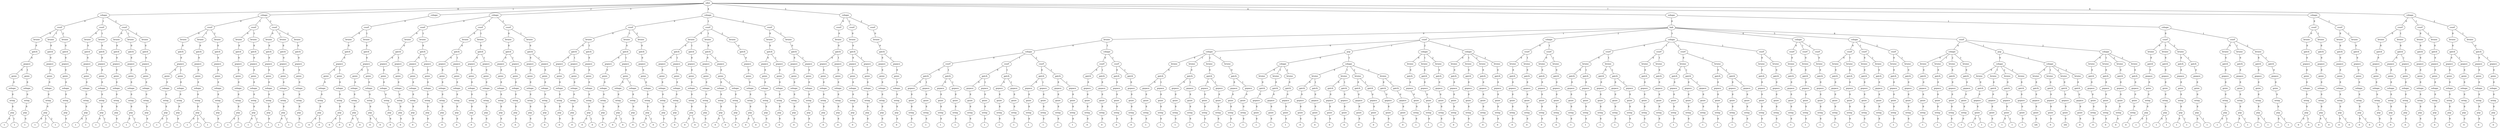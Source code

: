 graph "decision-tree" {
	r[label="odor"];

	r--rt0[label="0"];
		rt0[label="cshape"];

		rt0--rt0t0[label="0"];
			rt0t0[label="csurf"];

			rt0t0--rt0t0t0[label="0"];
				rt0t0t0[label="bruise"];

				rt0t0t0--rt0t0t0t0[label="0"];
					rt0t0t0t0[label="gatch"];

					rt0t0t0t0--rt0t0t0t0t0[label="0"];
						rt0t0t0t0t0[label="gspace"];

						rt0t0t0t0t0--rt0t0t0t0t0t0[label="0"];
							rt0t0t0t0t0t0[label="gsize"];

							rt0t0t0t0t0t0--rt0t0t0t0t0t0t0[label="0"];
								rt0t0t0t0t0t0t0[label="sshape"];

								rt0t0t0t0t0t0t0--rt0t0t0t0t0t0t0t0[label="0"];
									rt0t0t0t0t0t0t0t0[label="nring"];

									rt0t0t0t0t0t0t0t0--rt0t0t0t0t0t0t0t0t0[label="0"];
										rt0t0t0t0t0t0t0t0t0[label="pop"];

										rt0t0t0t0t0t0t0t0t0--rt0t0t0t0t0t0t0t0t0t0[label="0"];
											rt0t0t0t0t0t0t0t0t0t0[label="1"];

										rt0t0t0t0t0t0t0t0t0--rt0t0t0t0t0t0t0t0t0t1[label="1"];
											rt0t0t0t0t0t0t0t0t0t1[label="1"];

						rt0t0t0t0t0--rt0t0t0t0t0t1[label="1"];
							rt0t0t0t0t0t1[label="gsize"];

							rt0t0t0t0t0t1--rt0t0t0t0t0t1t0[label="0"];
								rt0t0t0t0t0t1t0[label="sshape"];

								rt0t0t0t0t0t1t0--rt0t0t0t0t0t1t0t0[label="0"];
									rt0t0t0t0t0t1t0t0[label="nring"];

									rt0t0t0t0t0t1t0t0--rt0t0t0t0t0t1t0t0t0[label="0"];
										rt0t0t0t0t0t1t0t0t0[label="pop"];

										rt0t0t0t0t0t1t0t0t0--rt0t0t0t0t0t1t0t0t0t0[label="0"];
											rt0t0t0t0t0t1t0t0t0t0[label="1"];

			rt0t0--rt0t0t1[label="1"];
				rt0t0t1[label="bruise"];

				rt0t0t1--rt0t0t1t0[label="0"];
					rt0t0t1t0[label="gatch"];

					rt0t0t1t0--rt0t0t1t0t0[label="0"];
						rt0t0t1t0t0[label="gspace"];

						rt0t0t1t0t0--rt0t0t1t0t0t0[label="0"];
							rt0t0t1t0t0t0[label="gsize"];

							rt0t0t1t0t0t0--rt0t0t1t0t0t0t0[label="0"];
								rt0t0t1t0t0t0t0[label="sshape"];

								rt0t0t1t0t0t0t0--rt0t0t1t0t0t0t0t0[label="0"];
									rt0t0t1t0t0t0t0t0[label="nring"];

									rt0t0t1t0t0t0t0t0--rt0t0t1t0t0t0t0t0t0[label="0"];
										rt0t0t1t0t0t0t0t0t0[label="pop"];

										rt0t0t1t0t0t0t0t0t0--rt0t0t1t0t0t0t0t0t0t0[label="0"];
											rt0t0t1t0t0t0t0t0t0t0[label="1"];

										rt0t0t1t0t0t0t0t0t0--rt0t0t1t0t0t0t0t0t0t1[label="1"];
											rt0t0t1t0t0t0t0t0t0t1[label="1"];

										rt0t0t1t0t0t0t0t0t0--rt0t0t1t0t0t0t0t0t0t2[label="2"];
											rt0t0t1t0t0t0t0t0t0t2[label="1"];

			rt0t0--rt0t0t2[label="2"];
				rt0t0t2[label="bruise"];

				rt0t0t2--rt0t0t2t0[label="0"];
					rt0t0t2t0[label="gatch"];

					rt0t0t2t0--rt0t0t2t0t0[label="0"];
						rt0t0t2t0t0[label="gspace"];

						rt0t0t2t0t0--rt0t0t2t0t0t0[label="0"];
							rt0t0t2t0t0t0[label="gsize"];

							rt0t0t2t0t0t0--rt0t0t2t0t0t0t0[label="0"];
								rt0t0t2t0t0t0t0[label="sshape"];

								rt0t0t2t0t0t0t0--rt0t0t2t0t0t0t0t0[label="0"];
									rt0t0t2t0t0t0t0t0[label="nring"];

									rt0t0t2t0t0t0t0t0--rt0t0t2t0t0t0t0t0t0[label="0"];
										rt0t0t2t0t0t0t0t0t0[label="pop"];

										rt0t0t2t0t0t0t0t0t0--rt0t0t2t0t0t0t0t0t0t0[label="0"];
											rt0t0t2t0t0t0t0t0t0t0[label="1"];

		rt0--rt0t1[label="1"];
			rt0t1[label="csurf"];

			rt0t1--rt0t1t0[label="0"];
				rt0t1t0[label="bruise"];

				rt0t1t0--rt0t1t0t0[label="0"];
					rt0t1t0t0[label="gatch"];

					rt0t1t0t0--rt0t1t0t0t0[label="0"];
						rt0t1t0t0t0[label="gspace"];

						rt0t1t0t0t0--rt0t1t0t0t0t0[label="0"];
							rt0t1t0t0t0t0[label="gsize"];

							rt0t1t0t0t0t0--rt0t1t0t0t0t0t0[label="0"];
								rt0t1t0t0t0t0t0[label="sshape"];

								rt0t1t0t0t0t0t0--rt0t1t0t0t0t0t0t0[label="0"];
									rt0t1t0t0t0t0t0t0[label="nring"];

									rt0t1t0t0t0t0t0t0--rt0t1t0t0t0t0t0t0t0[label="0"];
										rt0t1t0t0t0t0t0t0t0[label="pop"];

										rt0t1t0t0t0t0t0t0t0--rt0t1t0t0t0t0t0t0t0t0[label="0"];
											rt0t1t0t0t0t0t0t0t0t0[label="1"];

										rt0t1t0t0t0t0t0t0t0--rt0t1t0t0t0t0t0t0t0t1[label="1"];
											rt0t1t0t0t0t0t0t0t0t1[label="1"];

			rt0t1--rt0t1t1[label="1"];
				rt0t1t1[label="bruise"];

				rt0t1t1--rt0t1t1t0[label="0"];
					rt0t1t1t0[label="gatch"];

					rt0t1t1t0--rt0t1t1t0t0[label="0"];
						rt0t1t1t0t0[label="gspace"];

						rt0t1t1t0t0--rt0t1t1t0t0t0[label="0"];
							rt0t1t1t0t0t0[label="gsize"];

							rt0t1t1t0t0t0--rt0t1t1t0t0t0t0[label="0"];
								rt0t1t1t0t0t0t0[label="sshape"];

								rt0t1t1t0t0t0t0--rt0t1t1t0t0t0t0t0[label="0"];
									rt0t1t1t0t0t0t0t0[label="nring"];

									rt0t1t1t0t0t0t0t0--rt0t1t1t0t0t0t0t0t0[label="0"];
										rt0t1t1t0t0t0t0t0t0[label="pop"];

										rt0t1t1t0t0t0t0t0t0--rt0t1t1t0t0t0t0t0t0t0[label="0"];
											rt0t1t1t0t0t0t0t0t0t0[label="1"];

										rt0t1t1t0t0t0t0t0t0--rt0t1t1t0t0t0t0t0t0t1[label="1"];
											rt0t1t1t0t0t0t0t0t0t1[label="1"];

		rt0--rt0t2[label="2"];
			rt0t2[label="csurf"];

			rt0t2--rt0t2t0[label="0"];
				rt0t2t0[label="bruise"];

				rt0t2t0--rt0t2t0t0[label="0"];
					rt0t2t0t0[label="gatch"];

					rt0t2t0t0--rt0t2t0t0t0[label="0"];
						rt0t2t0t0t0[label="gspace"];

						rt0t2t0t0t0--rt0t2t0t0t0t0[label="0"];
							rt0t2t0t0t0t0[label="gsize"];

							rt0t2t0t0t0t0--rt0t2t0t0t0t0t0[label="0"];
								rt0t2t0t0t0t0t0[label="sshape"];

								rt0t2t0t0t0t0t0--rt0t2t0t0t0t0t0t0[label="0"];
									rt0t2t0t0t0t0t0t0[label="nring"];

									rt0t2t0t0t0t0t0t0--rt0t2t0t0t0t0t0t0t0[label="0"];
										rt0t2t0t0t0t0t0t0t0[label="pop"];

										rt0t2t0t0t0t0t0t0t0--rt0t2t0t0t0t0t0t0t0t0[label="0"];
											rt0t2t0t0t0t0t0t0t0t0[label="1"];

			rt0t2--rt0t2t1[label="1"];
				rt0t2t1[label="bruise"];

				rt0t2t1--rt0t2t1t0[label="0"];
					rt0t2t1t0[label="gatch"];

					rt0t2t1t0--rt0t2t1t0t0[label="0"];
						rt0t2t1t0t0[label="gspace"];

						rt0t2t1t0t0--rt0t2t1t0t0t0[label="0"];
							rt0t2t1t0t0t0[label="gsize"];

							rt0t2t1t0t0t0--rt0t2t1t0t0t0t0[label="0"];
								rt0t2t1t0t0t0t0[label="sshape"];

								rt0t2t1t0t0t0t0--rt0t2t1t0t0t0t0t0[label="0"];
									rt0t2t1t0t0t0t0t0[label="nring"];

									rt0t2t1t0t0t0t0t0--rt0t2t1t0t0t0t0t0t0[label="0"];
										rt0t2t1t0t0t0t0t0t0[label="pop"];

										rt0t2t1t0t0t0t0t0t0--rt0t2t1t0t0t0t0t0t0t0[label="0"];
											rt0t2t1t0t0t0t0t0t0t0[label="1"];

										rt0t2t1t0t0t0t0t0t0--rt0t2t1t0t0t0t0t0t0t1[label="1"];
											rt0t2t1t0t0t0t0t0t0t1[label="1"];

			rt0t2--rt0t2t2[label="2"];
				rt0t2t2[label="bruise"];

				rt0t2t2--rt0t2t2t0[label="0"];
					rt0t2t2t0[label="gatch"];

					rt0t2t2t0--rt0t2t2t0t0[label="0"];
						rt0t2t2t0t0[label="gspace"];

						rt0t2t2t0t0--rt0t2t2t0t0t0[label="0"];
							rt0t2t2t0t0t0[label="gsize"];

							rt0t2t2t0t0t0--rt0t2t2t0t0t0t0[label="0"];
								rt0t2t2t0t0t0t0[label="sshape"];

								rt0t2t2t0t0t0t0--rt0t2t2t0t0t0t0t0[label="0"];
									rt0t2t2t0t0t0t0t0[label="nring"];

									rt0t2t2t0t0t0t0t0--rt0t2t2t0t0t0t0t0t0[label="0"];
										rt0t2t2t0t0t0t0t0t0[label="pop"];

										rt0t2t2t0t0t0t0t0t0--rt0t2t2t0t0t0t0t0t0t0[label="0"];
											rt0t2t2t0t0t0t0t0t0t0[label="1"];

	r--rt1[label="1"];
		rt1[label="cshape"];

		rt1--rt1t0[label="0"];
			rt1t0[label="csurf"];

			rt1t0--rt1t0t0[label="0"];
				rt1t0t0[label="bruise"];

				rt1t0t0--rt1t0t0t0[label="0"];
					rt1t0t0t0[label="gatch"];

					rt1t0t0t0--rt1t0t0t0t0[label="0"];
						rt1t0t0t0t0[label="gspace"];

						rt1t0t0t0t0--rt1t0t0t0t0t0[label="0"];
							rt1t0t0t0t0t0[label="gsize"];

							rt1t0t0t0t0t0--rt1t0t0t0t0t0t0[label="0"];
								rt1t0t0t0t0t0t0[label="sshape"];

								rt1t0t0t0t0t0t0--rt1t0t0t0t0t0t0t0[label="0"];
									rt1t0t0t0t0t0t0t0[label="nring"];

									rt1t0t0t0t0t0t0t0--rt1t0t0t0t0t0t0t0t0[label="0"];
										rt1t0t0t0t0t0t0t0t0[label="pop"];

										rt1t0t0t0t0t0t0t0t0--rt1t0t0t0t0t0t0t0t0t0[label="0"];
											rt1t0t0t0t0t0t0t0t0t0[label="1"];

										rt1t0t0t0t0t0t0t0t0--rt1t0t0t0t0t0t0t0t0t1[label="1"];
											rt1t0t0t0t0t0t0t0t0t1[label="1"];

						rt1t0t0t0t0--rt1t0t0t0t0t1[label="1"];
							rt1t0t0t0t0t1[label="gsize"];

							rt1t0t0t0t0t1--rt1t0t0t0t0t1t0[label="0"];
								rt1t0t0t0t0t1t0[label="sshape"];

								rt1t0t0t0t0t1t0--rt1t0t0t0t0t1t0t0[label="0"];
									rt1t0t0t0t0t1t0t0[label="nring"];

									rt1t0t0t0t0t1t0t0--rt1t0t0t0t0t1t0t0t0[label="0"];
										rt1t0t0t0t0t1t0t0t0[label="pop"];

										rt1t0t0t0t0t1t0t0t0--rt1t0t0t0t0t1t0t0t0t0[label="0"];
											rt1t0t0t0t0t1t0t0t0t0[label="1"];

			rt1t0--rt1t0t1[label="1"];
				rt1t0t1[label="bruise"];

				rt1t0t1--rt1t0t1t0[label="0"];
					rt1t0t1t0[label="gatch"];

					rt1t0t1t0--rt1t0t1t0t0[label="0"];
						rt1t0t1t0t0[label="gspace"];

						rt1t0t1t0t0--rt1t0t1t0t0t0[label="0"];
							rt1t0t1t0t0t0[label="gsize"];

							rt1t0t1t0t0t0--rt1t0t1t0t0t0t0[label="0"];
								rt1t0t1t0t0t0t0[label="sshape"];

								rt1t0t1t0t0t0t0--rt1t0t1t0t0t0t0t0[label="0"];
									rt1t0t1t0t0t0t0t0[label="nring"];

									rt1t0t1t0t0t0t0t0--rt1t0t1t0t0t0t0t0t0[label="0"];
										rt1t0t1t0t0t0t0t0t0[label="pop"];

										rt1t0t1t0t0t0t0t0t0--rt1t0t1t0t0t0t0t0t0t0[label="0"];
											rt1t0t1t0t0t0t0t0t0t0[label="1"];

										rt1t0t1t0t0t0t0t0t0--rt1t0t1t0t0t0t0t0t0t1[label="1"];
											rt1t0t1t0t0t0t0t0t0t1[label="1"];

										rt1t0t1t0t0t0t0t0t0--rt1t0t1t0t0t0t0t0t0t2[label="2"];
											rt1t0t1t0t0t0t0t0t0t2[label="1"];

			rt1t0--rt1t0t2[label="2"];
				rt1t0t2[label="bruise"];

				rt1t0t2--rt1t0t2t0[label="0"];
					rt1t0t2t0[label="gatch"];

					rt1t0t2t0--rt1t0t2t0t0[label="0"];
						rt1t0t2t0t0[label="gspace"];

						rt1t0t2t0t0--rt1t0t2t0t0t0[label="0"];
							rt1t0t2t0t0t0[label="gsize"];

							rt1t0t2t0t0t0--rt1t0t2t0t0t0t0[label="0"];
								rt1t0t2t0t0t0t0[label="sshape"];

								rt1t0t2t0t0t0t0--rt1t0t2t0t0t0t0t0[label="0"];
									rt1t0t2t0t0t0t0t0[label="nring"];

									rt1t0t2t0t0t0t0t0--rt1t0t2t0t0t0t0t0t0[label="0"];
										rt1t0t2t0t0t0t0t0t0[label="pop"];

										rt1t0t2t0t0t0t0t0t0--rt1t0t2t0t0t0t0t0t0t0[label="0"];
											rt1t0t2t0t0t0t0t0t0t0[label="1"];

		rt1--rt1t1[label="1"];
			rt1t1[label="csurf"];

			rt1t1--rt1t1t0[label="0"];
				rt1t1t0[label="bruise"];

				rt1t1t0--rt1t1t0t0[label="0"];
					rt1t1t0t0[label="gatch"];

					rt1t1t0t0--rt1t1t0t0t0[label="0"];
						rt1t1t0t0t0[label="gspace"];

						rt1t1t0t0t0--rt1t1t0t0t0t0[label="0"];
							rt1t1t0t0t0t0[label="gsize"];

							rt1t1t0t0t0t0--rt1t1t0t0t0t0t0[label="0"];
								rt1t1t0t0t0t0t0[label="sshape"];

								rt1t1t0t0t0t0t0--rt1t1t0t0t0t0t0t0[label="0"];
									rt1t1t0t0t0t0t0t0[label="nring"];

									rt1t1t0t0t0t0t0t0--rt1t1t0t0t0t0t0t0t0[label="0"];
										rt1t1t0t0t0t0t0t0t0[label="pop"];

										rt1t1t0t0t0t0t0t0t0--rt1t1t0t0t0t0t0t0t0t0[label="0"];
											rt1t1t0t0t0t0t0t0t0t0[label="1"];

										rt1t1t0t0t0t0t0t0t0--rt1t1t0t0t0t0t0t0t0t1[label="1"];
											rt1t1t0t0t0t0t0t0t0t1[label="1"];

			rt1t1--rt1t1t1[label="1"];
				rt1t1t1[label="bruise"];

				rt1t1t1--rt1t1t1t0[label="0"];
					rt1t1t1t0[label="gatch"];

					rt1t1t1t0--rt1t1t1t0t0[label="0"];
						rt1t1t1t0t0[label="gspace"];

						rt1t1t1t0t0--rt1t1t1t0t0t0[label="0"];
							rt1t1t1t0t0t0[label="gsize"];

							rt1t1t1t0t0t0--rt1t1t1t0t0t0t0[label="0"];
								rt1t1t1t0t0t0t0[label="sshape"];

								rt1t1t1t0t0t0t0--rt1t1t1t0t0t0t0t0[label="0"];
									rt1t1t1t0t0t0t0t0[label="nring"];

									rt1t1t1t0t0t0t0t0--rt1t1t1t0t0t0t0t0t0[label="0"];
										rt1t1t1t0t0t0t0t0t0[label="pop"];

										rt1t1t1t0t0t0t0t0t0--rt1t1t1t0t0t0t0t0t0t0[label="0"];
											rt1t1t1t0t0t0t0t0t0t0[label="1"];

										rt1t1t1t0t0t0t0t0t0--rt1t1t1t0t0t0t0t0t0t1[label="1"];
											rt1t1t1t0t0t0t0t0t0t1[label="1"];

		rt1--rt1t2[label="2"];
			rt1t2[label="csurf"];

			rt1t2--rt1t2t0[label="0"];
				rt1t2t0[label="bruise"];

				rt1t2t0--rt1t2t0t0[label="0"];
					rt1t2t0t0[label="gatch"];

					rt1t2t0t0--rt1t2t0t0t0[label="0"];
						rt1t2t0t0t0[label="gspace"];

						rt1t2t0t0t0--rt1t2t0t0t0t0[label="0"];
							rt1t2t0t0t0t0[label="gsize"];

							rt1t2t0t0t0t0--rt1t2t0t0t0t0t0[label="0"];
								rt1t2t0t0t0t0t0[label="sshape"];

								rt1t2t0t0t0t0t0--rt1t2t0t0t0t0t0t0[label="0"];
									rt1t2t0t0t0t0t0t0[label="nring"];

									rt1t2t0t0t0t0t0t0--rt1t2t0t0t0t0t0t0t0[label="0"];
										rt1t2t0t0t0t0t0t0t0[label="pop"];

										rt1t2t0t0t0t0t0t0t0--rt1t2t0t0t0t0t0t0t0t0[label="0"];
											rt1t2t0t0t0t0t0t0t0t0[label="1"];

			rt1t2--rt1t2t1[label="1"];
				rt1t2t1[label="bruise"];

				rt1t2t1--rt1t2t1t0[label="0"];
					rt1t2t1t0[label="gatch"];

					rt1t2t1t0--rt1t2t1t0t0[label="0"];
						rt1t2t1t0t0[label="gspace"];

						rt1t2t1t0t0--rt1t2t1t0t0t0[label="0"];
							rt1t2t1t0t0t0[label="gsize"];

							rt1t2t1t0t0t0--rt1t2t1t0t0t0t0[label="0"];
								rt1t2t1t0t0t0t0[label="sshape"];

								rt1t2t1t0t0t0t0--rt1t2t1t0t0t0t0t0[label="0"];
									rt1t2t1t0t0t0t0t0[label="nring"];

									rt1t2t1t0t0t0t0t0--rt1t2t1t0t0t0t0t0t0[label="0"];
										rt1t2t1t0t0t0t0t0t0[label="pop"];

										rt1t2t1t0t0t0t0t0t0--rt1t2t1t0t0t0t0t0t0t0[label="0"];
											rt1t2t1t0t0t0t0t0t0t0[label="1"];

										rt1t2t1t0t0t0t0t0t0--rt1t2t1t0t0t0t0t0t0t1[label="1"];
											rt1t2t1t0t0t0t0t0t0t1[label="1"];

			rt1t2--rt1t2t2[label="2"];
				rt1t2t2[label="bruise"];

				rt1t2t2--rt1t2t2t0[label="0"];
					rt1t2t2t0[label="gatch"];

					rt1t2t2t0--rt1t2t2t0t0[label="0"];
						rt1t2t2t0t0[label="gspace"];

						rt1t2t2t0t0--rt1t2t2t0t0t0[label="0"];
							rt1t2t2t0t0t0[label="gsize"];

							rt1t2t2t0t0t0--rt1t2t2t0t0t0t0[label="0"];
								rt1t2t2t0t0t0t0[label="sshape"];

								rt1t2t2t0t0t0t0--rt1t2t2t0t0t0t0t0[label="0"];
									rt1t2t2t0t0t0t0t0[label="nring"];

									rt1t2t2t0t0t0t0t0--rt1t2t2t0t0t0t0t0t0[label="0"];
										rt1t2t2t0t0t0t0t0t0[label="pop"];

										rt1t2t2t0t0t0t0t0t0--rt1t2t2t0t0t0t0t0t0t0[label="0"];
											rt1t2t2t0t0t0t0t0t0t0[label="1"];

	r--rt2[label="2"];
		rt2[label="cshape"];

		rt2--rt2t0[label="0"];
			rt2t0[label="csurf"];

			rt2t0--rt2t0t0[label="0"];
				rt2t0t0[label="bruise"];

				rt2t0t0--rt2t0t0t0[label="0"];
					rt2t0t0t0[label="gatch"];

					rt2t0t0t0--rt2t0t0t0t0[label="0"];
						rt2t0t0t0t0[label="gspace"];

						rt2t0t0t0t0--rt2t0t0t0t0t0[label="0"];
							rt2t0t0t0t0t0[label="gsize"];

							rt2t0t0t0t0t0--rt2t0t0t0t0t0t0[label="0"];
								rt2t0t0t0t0t0t0[label="sshape"];

								rt2t0t0t0t0t0t0--rt2t0t0t0t0t0t0t0[label="0"];
									rt2t0t0t0t0t0t0t0[label="nring"];

									rt2t0t0t0t0t0t0t0--rt2t0t0t0t0t0t0t0t0[label="0"];
										rt2t0t0t0t0t0t0t0t0[label="pop"];

										rt2t0t0t0t0t0t0t0t0--rt2t0t0t0t0t0t0t0t0t0[label="0"];
											rt2t0t0t0t0t0t0t0t0t0[label="0"];

										rt2t0t0t0t0t0t0t0t0--rt2t0t0t0t0t0t0t0t0t1[label="1"];
											rt2t0t0t0t0t0t0t0t0t1[label="0"];

						rt2t0t0t0t0--rt2t0t0t0t0t1[label="1"];
							rt2t0t0t0t0t1[label="gsize"];

							rt2t0t0t0t0t1--rt2t0t0t0t0t1t0[label="0"];
								rt2t0t0t0t0t1t0[label="sshape"];

								rt2t0t0t0t0t1t0--rt2t0t0t0t0t1t0t0[label="0"];
									rt2t0t0t0t0t1t0t0[label="nring"];

									rt2t0t0t0t0t1t0t0--rt2t0t0t0t0t1t0t0t0[label="0"];
										rt2t0t0t0t0t1t0t0t0[label="pop"];

										rt2t0t0t0t0t1t0t0t0--rt2t0t0t0t0t1t0t0t0t0[label="0"];
											rt2t0t0t0t0t1t0t0t0t0[label="0"];

										rt2t0t0t0t0t1t0t0t0--rt2t0t0t0t0t1t0t0t0t1[label="1"];
											rt2t0t0t0t0t1t0t0t0t1[label="0"];

			rt2t0--rt2t0t1[label="1"];
				rt2t0t1[label="bruise"];

				rt2t0t1--rt2t0t1t0[label="0"];
					rt2t0t1t0[label="gatch"];

					rt2t0t1t0--rt2t0t1t0t0[label="0"];
						rt2t0t1t0t0[label="gspace"];

						rt2t0t1t0t0--rt2t0t1t0t0t0[label="0"];
							rt2t0t1t0t0t0[label="gsize"];

							rt2t0t1t0t0t0--rt2t0t1t0t0t0t0[label="0"];
								rt2t0t1t0t0t0t0[label="sshape"];

								rt2t0t1t0t0t0t0--rt2t0t1t0t0t0t0t0[label="0"];
									rt2t0t1t0t0t0t0t0[label="nring"];

									rt2t0t1t0t0t0t0t0--rt2t0t1t0t0t0t0t0t0[label="0"];
										rt2t0t1t0t0t0t0t0t0[label="pop"];

										rt2t0t1t0t0t0t0t0t0--rt2t0t1t0t0t0t0t0t0t0[label="0"];
											rt2t0t1t0t0t0t0t0t0t0[label="0"];

										rt2t0t1t0t0t0t0t0t0--rt2t0t1t0t0t0t0t0t0t1[label="1"];
											rt2t0t1t0t0t0t0t0t0t1[label="0"];

						rt2t0t1t0t0--rt2t0t1t0t0t1[label="1"];
							rt2t0t1t0t0t1[label="gsize"];

							rt2t0t1t0t0t1--rt2t0t1t0t0t1t0[label="0"];
								rt2t0t1t0t0t1t0[label="sshape"];

								rt2t0t1t0t0t1t0--rt2t0t1t0t0t1t0t0[label="0"];
									rt2t0t1t0t0t1t0t0[label="nring"];

									rt2t0t1t0t0t1t0t0--rt2t0t1t0t0t1t0t0t0[label="0"];
										rt2t0t1t0t0t1t0t0t0[label="pop"];

										rt2t0t1t0t0t1t0t0t0--rt2t0t1t0t0t1t0t0t0t0[label="0"];
											rt2t0t1t0t0t1t0t0t0t0[label="0"];

										rt2t0t1t0t0t1t0t0t0--rt2t0t1t0t0t1t0t0t0t1[label="1"];
											rt2t0t1t0t0t1t0t0t0t1[label="0"];

	r--rt3[label="3"];
		rt3[label="cshape"];

		rt3--rt3t0[label="0"];
			rt3t0[label="csurf"];

			rt3t0--rt3t0t0[label="0"];
				rt3t0t0[label="bruise"];

				rt3t0t0--rt3t0t0t0[label="0"];
					rt3t0t0t0[label="gatch"];

					rt3t0t0t0--rt3t0t0t0t0[label="0"];
						rt3t0t0t0t0[label="gspace"];

						rt3t0t0t0t0--rt3t0t0t0t0t0[label="0"];
							rt3t0t0t0t0t0[label="gsize"];

							rt3t0t0t0t0t0--rt3t0t0t0t0t0t0[label="0"];
								rt3t0t0t0t0t0t0[label="sshape"];

								rt3t0t0t0t0t0t0--rt3t0t0t0t0t0t0t0[label="0"];
									rt3t0t0t0t0t0t0t0[label="nring"];

									rt3t0t0t0t0t0t0t0--rt3t0t0t0t0t0t0t0t0[label="0"];
										rt3t0t0t0t0t0t0t0t0[label="pop"];

										rt3t0t0t0t0t0t0t0t0--rt3t0t0t0t0t0t0t0t0t0[label="0"];
											rt3t0t0t0t0t0t0t0t0t0[label="0"];

					rt3t0t0t0--rt3t0t0t0t1[label="1"];
						rt3t0t0t0t1[label="gspace"];

						rt3t0t0t0t1--rt3t0t0t0t1t0[label="0"];
							rt3t0t0t0t1t0[label="gsize"];

							rt3t0t0t0t1t0--rt3t0t0t0t1t0t0[label="0"];
								rt3t0t0t0t1t0t0[label="sshape"];

								rt3t0t0t0t1t0t0--rt3t0t0t0t1t0t0t0[label="0"];
									rt3t0t0t0t1t0t0t0[label="nring"];

									rt3t0t0t0t1t0t0t0--rt3t0t0t0t1t0t0t0t0[label="0"];
										rt3t0t0t0t1t0t0t0t0[label="pop"];

										rt3t0t0t0t1t0t0t0t0--rt3t0t0t0t1t0t0t0t0t0[label="0"];
											rt3t0t0t0t1t0t0t0t0t0[label="0"];

			rt3t0--rt3t0t1[label="1"];
				rt3t0t1[label="bruise"];

				rt3t0t1--rt3t0t1t0[label="0"];
					rt3t0t1t0[label="gatch"];

					rt3t0t1t0--rt3t0t1t0t0[label="0"];
						rt3t0t1t0t0[label="gspace"];

						rt3t0t1t0t0--rt3t0t1t0t0t0[label="0"];
							rt3t0t1t0t0t0[label="gsize"];

							rt3t0t1t0t0t0--rt3t0t1t0t0t0t0[label="0"];
								rt3t0t1t0t0t0t0[label="sshape"];

								rt3t0t1t0t0t0t0--rt3t0t1t0t0t0t0t0[label="0"];
									rt3t0t1t0t0t0t0t0[label="nring"];

									rt3t0t1t0t0t0t0t0--rt3t0t1t0t0t0t0t0t0[label="0"];
										rt3t0t1t0t0t0t0t0t0[label="pop"];

										rt3t0t1t0t0t0t0t0t0--rt3t0t1t0t0t0t0t0t0t0[label="0"];
											rt3t0t1t0t0t0t0t0t0t0[label="0"];

					rt3t0t1t0--rt3t0t1t0t1[label="1"];
						rt3t0t1t0t1[label="gspace"];

						rt3t0t1t0t1--rt3t0t1t0t1t0[label="0"];
							rt3t0t1t0t1t0[label="gsize"];

							rt3t0t1t0t1t0--rt3t0t1t0t1t0t0[label="0"];
								rt3t0t1t0t1t0t0[label="sshape"];

								rt3t0t1t0t1t0t0--rt3t0t1t0t1t0t0t0[label="0"];
									rt3t0t1t0t1t0t0t0[label="nring"];

									rt3t0t1t0t1t0t0t0--rt3t0t1t0t1t0t0t0t0[label="0"];
										rt3t0t1t0t1t0t0t0t0[label="pop"];

										rt3t0t1t0t1t0t0t0t0--rt3t0t1t0t1t0t0t0t0t0[label="0"];
											rt3t0t1t0t1t0t0t0t0t0[label="0"];

		rt3--rt3t1[label="1"];
			rt3t1[label="csurf"];

			rt3t1--rt3t1t0[label="0"];
				rt3t1t0[label="bruise"];

				rt3t1t0--rt3t1t0t0[label="0"];
					rt3t1t0t0[label="gatch"];

					rt3t1t0t0--rt3t1t0t0t0[label="0"];
						rt3t1t0t0t0[label="gspace"];

						rt3t1t0t0t0--rt3t1t0t0t0t0[label="0"];
							rt3t1t0t0t0t0[label="gsize"];

							rt3t1t0t0t0t0--rt3t1t0t0t0t0t0[label="0"];
								rt3t1t0t0t0t0t0[label="sshape"];

								rt3t1t0t0t0t0t0--rt3t1t0t0t0t0t0t0[label="0"];
									rt3t1t0t0t0t0t0t0[label="nring"];

									rt3t1t0t0t0t0t0t0--rt3t1t0t0t0t0t0t0t0[label="0"];
										rt3t1t0t0t0t0t0t0t0[label="pop"];

										rt3t1t0t0t0t0t0t0t0--rt3t1t0t0t0t0t0t0t0t0[label="0"];
											rt3t1t0t0t0t0t0t0t0t0[label="0"];

					rt3t1t0t0--rt3t1t0t0t1[label="1"];
						rt3t1t0t0t1[label="gspace"];

						rt3t1t0t0t1--rt3t1t0t0t1t0[label="0"];
							rt3t1t0t0t1t0[label="gsize"];

							rt3t1t0t0t1t0--rt3t1t0t0t1t0t0[label="0"];
								rt3t1t0t0t1t0t0[label="sshape"];

								rt3t1t0t0t1t0t0--rt3t1t0t0t1t0t0t0[label="0"];
									rt3t1t0t0t1t0t0t0[label="nring"];

									rt3t1t0t0t1t0t0t0--rt3t1t0t0t1t0t0t0t0[label="0"];
										rt3t1t0t0t1t0t0t0t0[label="pop"];

										rt3t1t0t0t1t0t0t0t0--rt3t1t0t0t1t0t0t0t0t0[label="0"];
											rt3t1t0t0t1t0t0t0t0t0[label="0"];

			rt3t1--rt3t1t1[label="1"];
				rt3t1t1[label="bruise"];

				rt3t1t1--rt3t1t1t0[label="0"];
					rt3t1t1t0[label="gatch"];

					rt3t1t1t0--rt3t1t1t0t0[label="0"];
						rt3t1t1t0t0[label="gspace"];

						rt3t1t1t0t0--rt3t1t1t0t0t0[label="0"];
							rt3t1t1t0t0t0[label="gsize"];

							rt3t1t1t0t0t0--rt3t1t1t0t0t0t0[label="0"];
								rt3t1t1t0t0t0t0[label="sshape"];

								rt3t1t1t0t0t0t0--rt3t1t1t0t0t0t0t0[label="0"];
									rt3t1t1t0t0t0t0t0[label="nring"];

									rt3t1t1t0t0t0t0t0--rt3t1t1t0t0t0t0t0t0[label="0"];
										rt3t1t1t0t0t0t0t0t0[label="pop"];

										rt3t1t1t0t0t0t0t0t0--rt3t1t1t0t0t0t0t0t0t0[label="0"];
											rt3t1t1t0t0t0t0t0t0t0[label="0"];

					rt3t1t1t0--rt3t1t1t0t1[label="1"];
						rt3t1t1t0t1[label="gspace"];

						rt3t1t1t0t1--rt3t1t1t0t1t0[label="0"];
							rt3t1t1t0t1t0[label="gsize"];

							rt3t1t1t0t1t0--rt3t1t1t0t1t0t0[label="0"];
								rt3t1t1t0t1t0t0[label="sshape"];

								rt3t1t1t0t1t0t0--rt3t1t1t0t1t0t0t0[label="0"];
									rt3t1t1t0t1t0t0t0[label="nring"];

									rt3t1t1t0t1t0t0t0--rt3t1t1t0t1t0t0t0t0[label="0"];
										rt3t1t1t0t1t0t0t0t0[label="pop"];

										rt3t1t1t0t1t0t0t0t0--rt3t1t1t0t1t0t0t0t0t0[label="0"];
											rt3t1t1t0t1t0t0t0t0t0[label="0"];

		rt3--rt3t2[label="2"];
			rt3t2[label="csurf"];

			rt3t2--rt3t2t0[label="0"];
				rt3t2t0[label="bruise"];

				rt3t2t0--rt3t2t0t0[label="0"];
					rt3t2t0t0[label="gatch"];

					rt3t2t0t0--rt3t2t0t0t0[label="0"];
						rt3t2t0t0t0[label="gspace"];

						rt3t2t0t0t0--rt3t2t0t0t0t0[label="0"];
							rt3t2t0t0t0t0[label="gsize"];

							rt3t2t0t0t0t0--rt3t2t0t0t0t0t0[label="0"];
								rt3t2t0t0t0t0t0[label="sshape"];

								rt3t2t0t0t0t0t0--rt3t2t0t0t0t0t0t0[label="0"];
									rt3t2t0t0t0t0t0t0[label="nring"];

									rt3t2t0t0t0t0t0t0--rt3t2t0t0t0t0t0t0t0[label="0"];
										rt3t2t0t0t0t0t0t0t0[label="pop"];

										rt3t2t0t0t0t0t0t0t0--rt3t2t0t0t0t0t0t0t0t0[label="0"];
											rt3t2t0t0t0t0t0t0t0t0[label="0"];

					rt3t2t0t0--rt3t2t0t0t1[label="1"];
						rt3t2t0t0t1[label="gspace"];

						rt3t2t0t0t1--rt3t2t0t0t1t0[label="0"];
							rt3t2t0t0t1t0[label="gsize"];

							rt3t2t0t0t1t0--rt3t2t0t0t1t0t0[label="0"];
								rt3t2t0t0t1t0t0[label="sshape"];

								rt3t2t0t0t1t0t0--rt3t2t0t0t1t0t0t0[label="0"];
									rt3t2t0t0t1t0t0t0[label="nring"];

									rt3t2t0t0t1t0t0t0--rt3t2t0t0t1t0t0t0t0[label="0"];
										rt3t2t0t0t1t0t0t0t0[label="pop"];

										rt3t2t0t0t1t0t0t0t0--rt3t2t0t0t1t0t0t0t0t0[label="0"];
											rt3t2t0t0t1t0t0t0t0t0[label="0"];

			rt3t2--rt3t2t1[label="1"];
				rt3t2t1[label="bruise"];

				rt3t2t1--rt3t2t1t0[label="0"];
					rt3t2t1t0[label="gatch"];

					rt3t2t1t0--rt3t2t1t0t0[label="0"];
						rt3t2t1t0t0[label="gspace"];

						rt3t2t1t0t0--rt3t2t1t0t0t0[label="0"];
							rt3t2t1t0t0t0[label="gsize"];

							rt3t2t1t0t0t0--rt3t2t1t0t0t0t0[label="0"];
								rt3t2t1t0t0t0t0[label="sshape"];

								rt3t2t1t0t0t0t0--rt3t2t1t0t0t0t0t0[label="0"];
									rt3t2t1t0t0t0t0t0[label="nring"];

									rt3t2t1t0t0t0t0t0--rt3t2t1t0t0t0t0t0t0[label="0"];
										rt3t2t1t0t0t0t0t0t0[label="pop"];

										rt3t2t1t0t0t0t0t0t0--rt3t2t1t0t0t0t0t0t0t0[label="0"];
											rt3t2t1t0t0t0t0t0t0t0[label="0"];

					rt3t2t1t0--rt3t2t1t0t1[label="1"];
						rt3t2t1t0t1[label="gspace"];

						rt3t2t1t0t1--rt3t2t1t0t1t0[label="0"];
							rt3t2t1t0t1t0[label="gsize"];

							rt3t2t1t0t1t0--rt3t2t1t0t1t0t0[label="0"];
								rt3t2t1t0t1t0t0[label="sshape"];

								rt3t2t1t0t1t0t0--rt3t2t1t0t1t0t0t0[label="0"];
									rt3t2t1t0t1t0t0t0[label="nring"];

									rt3t2t1t0t1t0t0t0--rt3t2t1t0t1t0t0t0t0[label="0"];
										rt3t2t1t0t1t0t0t0t0[label="pop"];

										rt3t2t1t0t1t0t0t0t0--rt3t2t1t0t1t0t0t0t0t0[label="0"];
											rt3t2t1t0t1t0t0t0t0t0[label="0"];

	r--rt4[label="4"];
		rt4[label="cshape"];

		rt4--rt4t0[label="0"];
			rt4t0[label="csurf"];

			rt4t0--rt4t0t0[label="0"];
				rt4t0t0[label="bruise"];

				rt4t0t0--rt4t0t0t0[label="0"];
					rt4t0t0t0[label="gatch"];

					rt4t0t0t0--rt4t0t0t0t0[label="0"];
						rt4t0t0t0t0[label="gspace"];

						rt4t0t0t0t0--rt4t0t0t0t0t0[label="0"];
							rt4t0t0t0t0t0[label="gsize"];

							rt4t0t0t0t0t0--rt4t0t0t0t0t0t0[label="0"];
								rt4t0t0t0t0t0t0[label="sshape"];

								rt4t0t0t0t0t0t0--rt4t0t0t0t0t0t0t0[label="0"];
									rt4t0t0t0t0t0t0t0[label="nring"];

									rt4t0t0t0t0t0t0t0--rt4t0t0t0t0t0t0t0t0[label="0"];
										rt4t0t0t0t0t0t0t0t0[label="pop"];

										rt4t0t0t0t0t0t0t0t0--rt4t0t0t0t0t0t0t0t0t0[label="0"];
											rt4t0t0t0t0t0t0t0t0t0[label="0"];

					rt4t0t0t0--rt4t0t0t0t1[label="1"];
						rt4t0t0t0t1[label="gspace"];

						rt4t0t0t0t1--rt4t0t0t0t1t0[label="0"];
							rt4t0t0t0t1t0[label="gsize"];

							rt4t0t0t0t1t0--rt4t0t0t0t1t0t0[label="0"];
								rt4t0t0t0t1t0t0[label="sshape"];

								rt4t0t0t0t1t0t0--rt4t0t0t0t1t0t0t0[label="0"];
									rt4t0t0t0t1t0t0t0[label="nring"];

									rt4t0t0t0t1t0t0t0--rt4t0t0t0t1t0t0t0t0[label="0"];
										rt4t0t0t0t1t0t0t0t0[label="pop"];

										rt4t0t0t0t1t0t0t0t0--rt4t0t0t0t1t0t0t0t0t0[label="0"];
											rt4t0t0t0t1t0t0t0t0t0[label="0"];

				rt4t0t0--rt4t0t0t1[label="1"];
					rt4t0t0t1[label="gatch"];

					rt4t0t0t1--rt4t0t0t1t0[label="0"];
						rt4t0t0t1t0[label="gspace"];

						rt4t0t0t1t0--rt4t0t0t1t0t0[label="0"];
							rt4t0t0t1t0t0[label="gsize"];

							rt4t0t0t1t0t0--rt4t0t0t1t0t0t0[label="0"];
								rt4t0t0t1t0t0t0[label="sshape"];

								rt4t0t0t1t0t0t0--rt4t0t0t1t0t0t0t0[label="0"];
									rt4t0t0t1t0t0t0t0[label="nring"];

									rt4t0t0t1t0t0t0t0--rt4t0t0t1t0t0t0t0t0[label="0"];
										rt4t0t0t1t0t0t0t0t0[label="pop"];

										rt4t0t0t1t0t0t0t0t0--rt4t0t0t1t0t0t0t0t0t0[label="0"];
											rt4t0t0t1t0t0t0t0t0t0[label="0"];

										rt4t0t0t1t0t0t0t0t0--rt4t0t0t1t0t0t0t0t0t1[label="1"];
											rt4t0t0t1t0t0t0t0t0t1[label="0"];

			rt4t0--rt4t0t1[label="1"];
				rt4t0t1[label="bruise"];

				rt4t0t1--rt4t0t1t0[label="0"];
					rt4t0t1t0[label="gatch"];

					rt4t0t1t0--rt4t0t1t0t0[label="0"];
						rt4t0t1t0t0[label="gspace"];

						rt4t0t1t0t0--rt4t0t1t0t0t0[label="0"];
							rt4t0t1t0t0t0[label="gsize"];

							rt4t0t1t0t0t0--rt4t0t1t0t0t0t0[label="0"];
								rt4t0t1t0t0t0t0[label="sshape"];

								rt4t0t1t0t0t0t0--rt4t0t1t0t0t0t0t0[label="0"];
									rt4t0t1t0t0t0t0t0[label="nring"];

									rt4t0t1t0t0t0t0t0--rt4t0t1t0t0t0t0t0t0[label="0"];
										rt4t0t1t0t0t0t0t0t0[label="pop"];

										rt4t0t1t0t0t0t0t0t0--rt4t0t1t0t0t0t0t0t0t0[label="0"];
											rt4t0t1t0t0t0t0t0t0t0[label="0"];

					rt4t0t1t0--rt4t0t1t0t1[label="1"];
						rt4t0t1t0t1[label="gspace"];

						rt4t0t1t0t1--rt4t0t1t0t1t0[label="0"];
							rt4t0t1t0t1t0[label="gsize"];

							rt4t0t1t0t1t0--rt4t0t1t0t1t0t0[label="0"];
								rt4t0t1t0t1t0t0[label="sshape"];

								rt4t0t1t0t1t0t0--rt4t0t1t0t1t0t0t0[label="0"];
									rt4t0t1t0t1t0t0t0[label="nring"];

									rt4t0t1t0t1t0t0t0--rt4t0t1t0t1t0t0t0t0[label="0"];
										rt4t0t1t0t1t0t0t0t0[label="pop"];

										rt4t0t1t0t1t0t0t0t0--rt4t0t1t0t1t0t0t0t0t0[label="0"];
											rt4t0t1t0t1t0t0t0t0t0[label="0"];

										rt4t0t1t0t1t0t0t0t0--rt4t0t1t0t1t0t0t0t0t1[label="1"];
											rt4t0t1t0t1t0t0t0t0t1[label="0"];

							rt4t0t1t0t1t0--rt4t0t1t0t1t0t1[label="1"];
								rt4t0t1t0t1t0t1[label="sshape"];

								rt4t0t1t0t1t0t1--rt4t0t1t0t1t0t1t0[label="0"];
									rt4t0t1t0t1t0t1t0[label="nring"];

									rt4t0t1t0t1t0t1t0--rt4t0t1t0t1t0t1t0t0[label="0"];
										rt4t0t1t0t1t0t1t0t0[label="pop"];

										rt4t0t1t0t1t0t1t0t0--rt4t0t1t0t1t0t1t0t0t0[label="0"];
											rt4t0t1t0t1t0t1t0t0t0[label="0"];

			rt4t0--rt4t0t2[label="2"];
				rt4t0t2[label="bruise"];

				rt4t0t2--rt4t0t2t0[label="0"];
					rt4t0t2t0[label="gatch"];

					rt4t0t2t0--rt4t0t2t0t0[label="0"];
						rt4t0t2t0t0[label="gspace"];

						rt4t0t2t0t0--rt4t0t2t0t0t0[label="0"];
							rt4t0t2t0t0t0[label="gsize"];

							rt4t0t2t0t0t0--rt4t0t2t0t0t0t0[label="0"];
								rt4t0t2t0t0t0t0[label="sshape"];

								rt4t0t2t0t0t0t0--rt4t0t2t0t0t0t0t0[label="0"];
									rt4t0t2t0t0t0t0t0[label="nring"];

									rt4t0t2t0t0t0t0t0--rt4t0t2t0t0t0t0t0t0[label="0"];
										rt4t0t2t0t0t0t0t0t0[label="pop"];

										rt4t0t2t0t0t0t0t0t0--rt4t0t2t0t0t0t0t0t0t0[label="0"];
											rt4t0t2t0t0t0t0t0t0t0[label="0"];

										rt4t0t2t0t0t0t0t0t0--rt4t0t2t0t0t0t0t0t0t1[label="1"];
											rt4t0t2t0t0t0t0t0t0t1[label="0"];

		rt4--rt4t1[label="1"];
			rt4t1[label="csurf"];

			rt4t1--rt4t1t0[label="0"];
				rt4t1t0[label="bruise"];

				rt4t1t0--rt4t1t0t0[label="0"];
					rt4t1t0t0[label="gatch"];

					rt4t1t0t0--rt4t1t0t0t0[label="0"];
						rt4t1t0t0t0[label="gspace"];

						rt4t1t0t0t0--rt4t1t0t0t0t0[label="0"];
							rt4t1t0t0t0t0[label="gsize"];

							rt4t1t0t0t0t0--rt4t1t0t0t0t0t0[label="0"];
								rt4t1t0t0t0t0t0[label="sshape"];

								rt4t1t0t0t0t0t0--rt4t1t0t0t0t0t0t0[label="0"];
									rt4t1t0t0t0t0t0t0[label="nring"];

									rt4t1t0t0t0t0t0t0--rt4t1t0t0t0t0t0t0t0[label="0"];
										rt4t1t0t0t0t0t0t0t0[label="pop"];

										rt4t1t0t0t0t0t0t0t0--rt4t1t0t0t0t0t0t0t0t0[label="0"];
											rt4t1t0t0t0t0t0t0t0t0[label="0"];

					rt4t1t0t0--rt4t1t0t0t1[label="1"];
						rt4t1t0t0t1[label="gspace"];

						rt4t1t0t0t1--rt4t1t0t0t1t0[label="0"];
							rt4t1t0t0t1t0[label="gsize"];

							rt4t1t0t0t1t0--rt4t1t0t0t1t0t0[label="0"];
								rt4t1t0t0t1t0t0[label="sshape"];

								rt4t1t0t0t1t0t0--rt4t1t0t0t1t0t0t0[label="0"];
									rt4t1t0t0t1t0t0t0[label="nring"];

									rt4t1t0t0t1t0t0t0--rt4t1t0t0t1t0t0t0t0[label="0"];
										rt4t1t0t0t1t0t0t0t0[label="pop"];

										rt4t1t0t0t1t0t0t0t0--rt4t1t0t0t1t0t0t0t0t0[label="0"];
											rt4t1t0t0t1t0t0t0t0t0[label="0"];

				rt4t1t0--rt4t1t0t1[label="1"];
					rt4t1t0t1[label="gatch"];

					rt4t1t0t1--rt4t1t0t1t0[label="0"];
						rt4t1t0t1t0[label="gspace"];

						rt4t1t0t1t0--rt4t1t0t1t0t0[label="0"];
							rt4t1t0t1t0t0[label="gsize"];

							rt4t1t0t1t0t0--rt4t1t0t1t0t0t0[label="0"];
								rt4t1t0t1t0t0t0[label="sshape"];

								rt4t1t0t1t0t0t0--rt4t1t0t1t0t0t0t0[label="0"];
									rt4t1t0t1t0t0t0t0[label="nring"];

									rt4t1t0t1t0t0t0t0--rt4t1t0t1t0t0t0t0t0[label="0"];
										rt4t1t0t1t0t0t0t0t0[label="pop"];

										rt4t1t0t1t0t0t0t0t0--rt4t1t0t1t0t0t0t0t0t0[label="0"];
											rt4t1t0t1t0t0t0t0t0t0[label="0"];

										rt4t1t0t1t0t0t0t0t0--rt4t1t0t1t0t0t0t0t0t1[label="1"];
											rt4t1t0t1t0t0t0t0t0t1[label="0"];

			rt4t1--rt4t1t1[label="1"];
				rt4t1t1[label="bruise"];

				rt4t1t1--rt4t1t1t0[label="0"];
					rt4t1t1t0[label="gatch"];

					rt4t1t1t0--rt4t1t1t0t0[label="0"];
						rt4t1t1t0t0[label="gspace"];

						rt4t1t1t0t0--rt4t1t1t0t0t0[label="0"];
							rt4t1t1t0t0t0[label="gsize"];

							rt4t1t1t0t0t0--rt4t1t1t0t0t0t0[label="0"];
								rt4t1t1t0t0t0t0[label="sshape"];

								rt4t1t1t0t0t0t0--rt4t1t1t0t0t0t0t0[label="0"];
									rt4t1t1t0t0t0t0t0[label="nring"];

									rt4t1t1t0t0t0t0t0--rt4t1t1t0t0t0t0t0t0[label="0"];
										rt4t1t1t0t0t0t0t0t0[label="pop"];

										rt4t1t1t0t0t0t0t0t0--rt4t1t1t0t0t0t0t0t0t0[label="0"];
											rt4t1t1t0t0t0t0t0t0t0[label="0"];

					rt4t1t1t0--rt4t1t1t0t1[label="1"];
						rt4t1t1t0t1[label="gspace"];

						rt4t1t1t0t1--rt4t1t1t0t1t0[label="0"];
							rt4t1t1t0t1t0[label="gsize"];

							rt4t1t1t0t1t0--rt4t1t1t0t1t0t0[label="0"];
								rt4t1t1t0t1t0t0[label="sshape"];

								rt4t1t1t0t1t0t0--rt4t1t1t0t1t0t0t0[label="0"];
									rt4t1t1t0t1t0t0t0[label="nring"];

									rt4t1t1t0t1t0t0t0--rt4t1t1t0t1t0t0t0t0[label="0"];
										rt4t1t1t0t1t0t0t0t0[label="pop"];

										rt4t1t1t0t1t0t0t0t0--rt4t1t1t0t1t0t0t0t0t0[label="0"];
											rt4t1t1t0t1t0t0t0t0t0[label="0"];

										rt4t1t1t0t1t0t0t0t0--rt4t1t1t0t1t0t0t0t0t1[label="1"];
											rt4t1t1t0t1t0t0t0t0t1[label="0"];

							rt4t1t1t0t1t0--rt4t1t1t0t1t0t1[label="1"];
								rt4t1t1t0t1t0t1[label="sshape"];

								rt4t1t1t0t1t0t1--rt4t1t1t0t1t0t1t0[label="0"];
									rt4t1t1t0t1t0t1t0[label="nring"];

									rt4t1t1t0t1t0t1t0--rt4t1t1t0t1t0t1t0t0[label="0"];
										rt4t1t1t0t1t0t1t0t0[label="pop"];

										rt4t1t1t0t1t0t1t0t0--rt4t1t1t0t1t0t1t0t0t0[label="0"];
											rt4t1t1t0t1t0t1t0t0t0[label="0"];

			rt4t1--rt4t1t2[label="2"];
				rt4t1t2[label="bruise"];

				rt4t1t2--rt4t1t2t0[label="0"];
					rt4t1t2t0[label="gatch"];

					rt4t1t2t0--rt4t1t2t0t0[label="0"];
						rt4t1t2t0t0[label="gspace"];

						rt4t1t2t0t0--rt4t1t2t0t0t0[label="0"];
							rt4t1t2t0t0t0[label="gsize"];

							rt4t1t2t0t0t0--rt4t1t2t0t0t0t0[label="0"];
								rt4t1t2t0t0t0t0[label="sshape"];

								rt4t1t2t0t0t0t0--rt4t1t2t0t0t0t0t0[label="0"];
									rt4t1t2t0t0t0t0t0[label="nring"];

									rt4t1t2t0t0t0t0t0--rt4t1t2t0t0t0t0t0t0[label="0"];
										rt4t1t2t0t0t0t0t0t0[label="pop"];

										rt4t1t2t0t0t0t0t0t0--rt4t1t2t0t0t0t0t0t0t0[label="0"];
											rt4t1t2t0t0t0t0t0t0t0[label="0"];

										rt4t1t2t0t0t0t0t0t0--rt4t1t2t0t0t0t0t0t0t1[label="1"];
											rt4t1t2t0t0t0t0t0t0t1[label="0"];

		rt4--rt4t2[label="2"];
			rt4t2[label="csurf"];

			rt4t2--rt4t2t0[label="0"];
				rt4t2t0[label="bruise"];

				rt4t2t0--rt4t2t0t0[label="0"];
					rt4t2t0t0[label="gatch"];

					rt4t2t0t0--rt4t2t0t0t0[label="0"];
						rt4t2t0t0t0[label="gspace"];

						rt4t2t0t0t0--rt4t2t0t0t0t0[label="0"];
							rt4t2t0t0t0t0[label="gsize"];

							rt4t2t0t0t0t0--rt4t2t0t0t0t0t0[label="0"];
								rt4t2t0t0t0t0t0[label="sshape"];

								rt4t2t0t0t0t0t0--rt4t2t0t0t0t0t0t0[label="0"];
									rt4t2t0t0t0t0t0t0[label="nring"];

									rt4t2t0t0t0t0t0t0--rt4t2t0t0t0t0t0t0t0[label="0"];
										rt4t2t0t0t0t0t0t0t0[label="pop"];

										rt4t2t0t0t0t0t0t0t0--rt4t2t0t0t0t0t0t0t0t0[label="0"];
											rt4t2t0t0t0t0t0t0t0t0[label="0"];

					rt4t2t0t0--rt4t2t0t0t1[label="1"];
						rt4t2t0t0t1[label="gspace"];

						rt4t2t0t0t1--rt4t2t0t0t1t0[label="0"];
							rt4t2t0t0t1t0[label="gsize"];

							rt4t2t0t0t1t0--rt4t2t0t0t1t0t0[label="0"];
								rt4t2t0t0t1t0t0[label="sshape"];

								rt4t2t0t0t1t0t0--rt4t2t0t0t1t0t0t0[label="0"];
									rt4t2t0t0t1t0t0t0[label="nring"];

									rt4t2t0t0t1t0t0t0--rt4t2t0t0t1t0t0t0t0[label="0"];
										rt4t2t0t0t1t0t0t0t0[label="pop"];

										rt4t2t0t0t1t0t0t0t0--rt4t2t0t0t1t0t0t0t0t0[label="0"];
											rt4t2t0t0t1t0t0t0t0t0[label="0"];

			rt4t2--rt4t2t1[label="1"];
				rt4t2t1[label="bruise"];

				rt4t2t1--rt4t2t1t0[label="0"];
					rt4t2t1t0[label="gatch"];

					rt4t2t1t0--rt4t2t1t0t0[label="0"];
						rt4t2t1t0t0[label="gspace"];

						rt4t2t1t0t0--rt4t2t1t0t0t0[label="0"];
							rt4t2t1t0t0t0[label="gsize"];

							rt4t2t1t0t0t0--rt4t2t1t0t0t0t0[label="0"];
								rt4t2t1t0t0t0t0[label="sshape"];

								rt4t2t1t0t0t0t0--rt4t2t1t0t0t0t0t0[label="0"];
									rt4t2t1t0t0t0t0t0[label="nring"];

									rt4t2t1t0t0t0t0t0--rt4t2t1t0t0t0t0t0t0[label="0"];
										rt4t2t1t0t0t0t0t0t0[label="pop"];

										rt4t2t1t0t0t0t0t0t0--rt4t2t1t0t0t0t0t0t0t0[label="0"];
											rt4t2t1t0t0t0t0t0t0t0[label="0"];

					rt4t2t1t0--rt4t2t1t0t1[label="1"];
						rt4t2t1t0t1[label="gspace"];

						rt4t2t1t0t1--rt4t2t1t0t1t0[label="0"];
							rt4t2t1t0t1t0[label="gsize"];

							rt4t2t1t0t1t0--rt4t2t1t0t1t0t0[label="0"];
								rt4t2t1t0t1t0t0[label="sshape"];

								rt4t2t1t0t1t0t0--rt4t2t1t0t1t0t0t0[label="0"];
									rt4t2t1t0t1t0t0t0[label="nring"];

									rt4t2t1t0t1t0t0t0--rt4t2t1t0t1t0t0t0t0[label="0"];
										rt4t2t1t0t1t0t0t0t0[label="pop"];

										rt4t2t1t0t1t0t0t0t0--rt4t2t1t0t1t0t0t0t0t0[label="0"];
											rt4t2t1t0t1t0t0t0t0t0[label="0"];

	r--rt5[label="5"];
		rt5[label="cshape"];

		rt5--rt5t0[label="0"];
			rt5t0[label="csurf"];

			rt5t0--rt5t0t0[label="0"];
				rt5t0t0[label="bruise"];

				rt5t0t0--rt5t0t0t0[label="0"];
					rt5t0t0t0[label="gatch"];

					rt5t0t0t0--rt5t0t0t0t0[label="0"];
						rt5t0t0t0t0[label="gspace"];

						rt5t0t0t0t0--rt5t0t0t0t0t0[label="0"];
							rt5t0t0t0t0t0[label="gsize"];

							rt5t0t0t0t0t0--rt5t0t0t0t0t0t0[label="0"];
								rt5t0t0t0t0t0t0[label="sshape"];

								rt5t0t0t0t0t0t0--rt5t0t0t0t0t0t0t0[label="0"];
									rt5t0t0t0t0t0t0t0[label="nring"];

									rt5t0t0t0t0t0t0t0--rt5t0t0t0t0t0t0t0t0[label="0"];
										rt5t0t0t0t0t0t0t0t0[label="pop"];

										rt5t0t0t0t0t0t0t0t0--rt5t0t0t0t0t0t0t0t0t0[label="0"];
											rt5t0t0t0t0t0t0t0t0t0[label="0"];

					rt5t0t0t0--rt5t0t0t0t1[label="1"];
						rt5t0t0t0t1[label="gspace"];

						rt5t0t0t0t1--rt5t0t0t0t1t0[label="0"];
							rt5t0t0t0t1t0[label="gsize"];

							rt5t0t0t0t1t0--rt5t0t0t0t1t0t0[label="0"];
								rt5t0t0t0t1t0t0[label="sshape"];

								rt5t0t0t0t1t0t0--rt5t0t0t0t1t0t0t0[label="0"];
									rt5t0t0t0t1t0t0t0[label="nring"];

									rt5t0t0t0t1t0t0t0--rt5t0t0t0t1t0t0t0t0[label="0"];
										rt5t0t0t0t1t0t0t0t0[label="pop"];

										rt5t0t0t0t1t0t0t0t0--rt5t0t0t0t1t0t0t0t0t0[label="0"];
											rt5t0t0t0t1t0t0t0t0t0[label="0"];

		rt5--rt5t1[label="1"];
			rt5t1[label="csurf"];

			rt5t1--rt5t1t0[label="0"];
				rt5t1t0[label="bruise"];

				rt5t1t0--rt5t1t0t0[label="0"];
					rt5t1t0t0[label="gatch"];

					rt5t1t0t0--rt5t1t0t0t0[label="0"];
						rt5t1t0t0t0[label="gspace"];

						rt5t1t0t0t0--rt5t1t0t0t0t0[label="0"];
							rt5t1t0t0t0t0[label="gsize"];

							rt5t1t0t0t0t0--rt5t1t0t0t0t0t0[label="0"];
								rt5t1t0t0t0t0t0[label="sshape"];

								rt5t1t0t0t0t0t0--rt5t1t0t0t0t0t0t0[label="0"];
									rt5t1t0t0t0t0t0t0[label="nring"];

									rt5t1t0t0t0t0t0t0--rt5t1t0t0t0t0t0t0t0[label="0"];
										rt5t1t0t0t0t0t0t0t0[label="pop"];

										rt5t1t0t0t0t0t0t0t0--rt5t1t0t0t0t0t0t0t0t0[label="0"];
											rt5t1t0t0t0t0t0t0t0t0[label="0"];

					rt5t1t0t0--rt5t1t0t0t1[label="1"];
						rt5t1t0t0t1[label="gspace"];

						rt5t1t0t0t1--rt5t1t0t0t1t0[label="0"];
							rt5t1t0t0t1t0[label="gsize"];

							rt5t1t0t0t1t0--rt5t1t0t0t1t0t0[label="0"];
								rt5t1t0t0t1t0t0[label="sshape"];

								rt5t1t0t0t1t0t0--rt5t1t0t0t1t0t0t0[label="0"];
									rt5t1t0t0t1t0t0t0[label="nring"];

									rt5t1t0t0t1t0t0t0--rt5t1t0t0t1t0t0t0t0[label="0"];
										rt5t1t0t0t1t0t0t0t0[label="pop"];

										rt5t1t0t0t1t0t0t0t0--rt5t1t0t0t1t0t0t0t0t0[label="0"];
											rt5t1t0t0t1t0t0t0t0t0[label="0"];

		rt5--rt5t2[label="2"];
			rt5t2[label="csurf"];

			rt5t2--rt5t2t0[label="0"];
				rt5t2t0[label="bruise"];

				rt5t2t0--rt5t2t0t0[label="0"];
					rt5t2t0t0[label="gatch"];

					rt5t2t0t0--rt5t2t0t0t0[label="0"];
						rt5t2t0t0t0[label="gspace"];

						rt5t2t0t0t0--rt5t2t0t0t0t0[label="0"];
							rt5t2t0t0t0t0[label="gsize"];

							rt5t2t0t0t0t0--rt5t2t0t0t0t0t0[label="0"];
								rt5t2t0t0t0t0t0[label="sshape"];

								rt5t2t0t0t0t0t0--rt5t2t0t0t0t0t0t0[label="0"];
									rt5t2t0t0t0t0t0t0[label="nring"];

									rt5t2t0t0t0t0t0t0--rt5t2t0t0t0t0t0t0t0[label="0"];
										rt5t2t0t0t0t0t0t0t0[label="pop"];

										rt5t2t0t0t0t0t0t0t0--rt5t2t0t0t0t0t0t0t0t0[label="0"];
											rt5t2t0t0t0t0t0t0t0t0[label="0"];

					rt5t2t0t0--rt5t2t0t0t1[label="1"];
						rt5t2t0t0t1[label="gspace"];

						rt5t2t0t0t1--rt5t2t0t0t1t0[label="0"];
							rt5t2t0t0t1t0[label="gsize"];

							rt5t2t0t0t1t0--rt5t2t0t0t1t0t0[label="0"];
								rt5t2t0t0t1t0t0[label="sshape"];

								rt5t2t0t0t1t0t0--rt5t2t0t0t1t0t0t0[label="0"];
									rt5t2t0t0t1t0t0t0[label="nring"];

									rt5t2t0t0t1t0t0t0--rt5t2t0t0t1t0t0t0t0[label="0"];
										rt5t2t0t0t1t0t0t0t0[label="pop"];

										rt5t2t0t0t1t0t0t0t0--rt5t2t0t0t1t0t0t0t0t0[label="0"];
											rt5t2t0t0t1t0t0t0t0t0[label="0"];

	r--rt6[label="6"];
		rt6[label="sshape"];

		rt6--rt6t0[label="0"];
			rt6t0[label="hab"];

			rt6t0--rt6t0t0[label="0"];
				rt6t0t0[label="bruise"];

				rt6t0t0--rt6t0t0t0[label="0"];
					rt6t0t0t0[label="cshape"];

					rt6t0t0t0--rt6t0t0t0t0[label="0"];
						rt6t0t0t0t0[label="csurf"];

						rt6t0t0t0t0--rt6t0t0t0t0t0[label="0"];
							rt6t0t0t0t0t0[label="gatch"];

							rt6t0t0t0t0t0--rt6t0t0t0t0t0t0[label="0"];
								rt6t0t0t0t0t0t0[label="gspace"];

								rt6t0t0t0t0t0t0--rt6t0t0t0t0t0t0t0[label="0"];
									rt6t0t0t0t0t0t0t0[label="gsize"];

									rt6t0t0t0t0t0t0t0--rt6t0t0t0t0t0t0t0t0[label="0"];
										rt6t0t0t0t0t0t0t0t0[label="nring"];

										rt6t0t0t0t0t0t0t0t0--rt6t0t0t0t0t0t0t0t0t0[label="0"];
											rt6t0t0t0t0t0t0t0t0t0[label="1"];

							rt6t0t0t0t0t0--rt6t0t0t0t0t0t1[label="1"];
								rt6t0t0t0t0t0t1[label="gspace"];

								rt6t0t0t0t0t0t1--rt6t0t0t0t0t0t1t0[label="0"];
									rt6t0t0t0t0t0t1t0[label="gsize"];

									rt6t0t0t0t0t0t1t0--rt6t0t0t0t0t0t1t0t0[label="0"];
										rt6t0t0t0t0t0t1t0t0[label="nring"];

										rt6t0t0t0t0t0t1t0t0--rt6t0t0t0t0t0t1t0t0t0[label="0"];
											rt6t0t0t0t0t0t1t0t0t0[label="1"];

						rt6t0t0t0t0--rt6t0t0t0t0t1[label="1"];
							rt6t0t0t0t0t1[label="gatch"];

							rt6t0t0t0t0t1--rt6t0t0t0t0t1t0[label="0"];
								rt6t0t0t0t0t1t0[label="gspace"];

								rt6t0t0t0t0t1t0--rt6t0t0t0t0t1t0t0[label="0"];
									rt6t0t0t0t0t1t0t0[label="gsize"];

									rt6t0t0t0t0t1t0t0--rt6t0t0t0t0t1t0t0t0[label="0"];
										rt6t0t0t0t0t1t0t0t0[label="nring"];

										rt6t0t0t0t0t1t0t0t0--rt6t0t0t0t0t1t0t0t0t0[label="0"];
											rt6t0t0t0t0t1t0t0t0t0[label="1"];

							rt6t0t0t0t0t1--rt6t0t0t0t0t1t1[label="1"];
								rt6t0t0t0t0t1t1[label="gspace"];

								rt6t0t0t0t0t1t1--rt6t0t0t0t0t1t1t0[label="0"];
									rt6t0t0t0t0t1t1t0[label="gsize"];

									rt6t0t0t0t0t1t1t0--rt6t0t0t0t0t1t1t0t0[label="0"];
										rt6t0t0t0t0t1t1t0t0[label="nring"];

										rt6t0t0t0t0t1t1t0t0--rt6t0t0t0t0t1t1t0t0t0[label="0"];
											rt6t0t0t0t0t1t1t0t0t0[label="1"];

					rt6t0t0t0--rt6t0t0t0t1[label="1"];
						rt6t0t0t0t1[label="csurf"];

						rt6t0t0t0t1--rt6t0t0t0t1t0[label="0"];
							rt6t0t0t0t1t0[label="gatch"];

							rt6t0t0t0t1t0--rt6t0t0t0t1t0t0[label="0"];
								rt6t0t0t0t1t0t0[label="gspace"];

								rt6t0t0t0t1t0t0--rt6t0t0t0t1t0t0t0[label="0"];
									rt6t0t0t0t1t0t0t0[label="gsize"];

									rt6t0t0t0t1t0t0t0--rt6t0t0t0t1t0t0t0t0[label="0"];
										rt6t0t0t0t1t0t0t0t0[label="nring"];

										rt6t0t0t0t1t0t0t0t0--rt6t0t0t0t1t0t0t0t0t0[label="0"];
											rt6t0t0t0t1t0t0t0t0t0[label="1"];

							rt6t0t0t0t1t0--rt6t0t0t0t1t0t1[label="1"];
								rt6t0t0t0t1t0t1[label="gspace"];

								rt6t0t0t0t1t0t1--rt6t0t0t0t1t0t1t0[label="0"];
									rt6t0t0t0t1t0t1t0[label="gsize"];

									rt6t0t0t0t1t0t1t0--rt6t0t0t0t1t0t1t0t0[label="0"];
										rt6t0t0t0t1t0t1t0t0[label="nring"];

										rt6t0t0t0t1t0t1t0t0--rt6t0t0t0t1t0t1t0t0t0[label="0"];
											rt6t0t0t0t1t0t1t0t0t0[label="1"];

						rt6t0t0t0t1--rt6t0t0t0t1t1[label="1"];
							rt6t0t0t0t1t1[label="gatch"];

							rt6t0t0t0t1t1--rt6t0t0t0t1t1t0[label="0"];
								rt6t0t0t0t1t1t0[label="gspace"];

								rt6t0t0t0t1t1t0--rt6t0t0t0t1t1t0t0[label="0"];
									rt6t0t0t0t1t1t0t0[label="gsize"];

									rt6t0t0t0t1t1t0t0--rt6t0t0t0t1t1t0t0t0[label="0"];
										rt6t0t0t0t1t1t0t0t0[label="nring"];

										rt6t0t0t0t1t1t0t0t0--rt6t0t0t0t1t1t0t0t0t0[label="0"];
											rt6t0t0t0t1t1t0t0t0t0[label="1"];

							rt6t0t0t0t1t1--rt6t0t0t0t1t1t1[label="1"];
								rt6t0t0t0t1t1t1[label="gspace"];

								rt6t0t0t0t1t1t1--rt6t0t0t0t1t1t1t0[label="0"];
									rt6t0t0t0t1t1t1t0[label="gsize"];

									rt6t0t0t0t1t1t1t0--rt6t0t0t0t1t1t1t0t0[label="0"];
										rt6t0t0t0t1t1t1t0t0[label="nring"];

										rt6t0t0t0t1t1t1t0t0--rt6t0t0t0t1t1t1t0t0t0[label="0"];
											rt6t0t0t0t1t1t1t0t0t0[label="1"];

					rt6t0t0t0--rt6t0t0t0t2[label="2"];
						rt6t0t0t0t2[label="csurf"];

						rt6t0t0t0t2--rt6t0t0t0t2t0[label="0"];
							rt6t0t0t0t2t0[label="gatch"];

							rt6t0t0t0t2t0--rt6t0t0t0t2t0t0[label="0"];
								rt6t0t0t0t2t0t0[label="gspace"];

								rt6t0t0t0t2t0t0--rt6t0t0t0t2t0t0t0[label="0"];
									rt6t0t0t0t2t0t0t0[label="gsize"];

									rt6t0t0t0t2t0t0t0--rt6t0t0t0t2t0t0t0t0[label="0"];
										rt6t0t0t0t2t0t0t0t0[label="nring"];

										rt6t0t0t0t2t0t0t0t0--rt6t0t0t0t2t0t0t0t0t0[label="0"];
											rt6t0t0t0t2t0t0t0t0t0[label="1"];

							rt6t0t0t0t2t0--rt6t0t0t0t2t0t1[label="1"];
								rt6t0t0t0t2t0t1[label="gspace"];

								rt6t0t0t0t2t0t1--rt6t0t0t0t2t0t1t0[label="0"];
									rt6t0t0t0t2t0t1t0[label="gsize"];

									rt6t0t0t0t2t0t1t0--rt6t0t0t0t2t0t1t0t0[label="0"];
										rt6t0t0t0t2t0t1t0t0[label="nring"];

										rt6t0t0t0t2t0t1t0t0--rt6t0t0t0t2t0t1t0t0t0[label="0"];
											rt6t0t0t0t2t0t1t0t0t0[label="1"];

						rt6t0t0t0t2--rt6t0t0t0t2t1[label="1"];
							rt6t0t0t0t2t1[label="gatch"];

							rt6t0t0t0t2t1--rt6t0t0t0t2t1t0[label="0"];
								rt6t0t0t0t2t1t0[label="gspace"];

								rt6t0t0t0t2t1t0--rt6t0t0t0t2t1t0t0[label="0"];
									rt6t0t0t0t2t1t0t0[label="gsize"];

									rt6t0t0t0t2t1t0t0--rt6t0t0t0t2t1t0t0t0[label="0"];
										rt6t0t0t0t2t1t0t0t0[label="nring"];

										rt6t0t0t0t2t1t0t0t0--rt6t0t0t0t2t1t0t0t0t0[label="0"];
											rt6t0t0t0t2t1t0t0t0t0[label="1"];

							rt6t0t0t0t2t1--rt6t0t0t0t2t1t1[label="1"];
								rt6t0t0t0t2t1t1[label="gspace"];

								rt6t0t0t0t2t1t1--rt6t0t0t0t2t1t1t0[label="0"];
									rt6t0t0t0t2t1t1t0[label="gsize"];

									rt6t0t0t0t2t1t1t0--rt6t0t0t0t2t1t1t0t0[label="0"];
										rt6t0t0t0t2t1t1t0t0[label="nring"];

										rt6t0t0t0t2t1t1t0t0--rt6t0t0t0t2t1t1t0t0t0[label="0"];
											rt6t0t0t0t2t1t1t0t0t0[label="1"];

				rt6t0t0--rt6t0t0t1[label="1"];
					rt6t0t0t1[label="cshape"];

					rt6t0t0t1--rt6t0t0t1t0[label="0"];
						rt6t0t0t1t0[label="csurf"];

						rt6t0t0t1t0--rt6t0t0t1t0t0[label="0"];
							rt6t0t0t1t0t0[label="gatch"];

							rt6t0t0t1t0t0--rt6t0t0t1t0t0t0[label="0"];
								rt6t0t0t1t0t0t0[label="gspace"];

								rt6t0t0t1t0t0t0--rt6t0t0t1t0t0t0t0[label="0"];
									rt6t0t0t1t0t0t0t0[label="gsize"];

									rt6t0t0t1t0t0t0t0--rt6t0t0t1t0t0t0t0t0[label="0"];
										rt6t0t0t1t0t0t0t0t0[label="nring"];

										rt6t0t0t1t0t0t0t0t0--rt6t0t0t1t0t0t0t0t0t0[label="0"];
											rt6t0t0t1t0t0t0t0t0t0[label="0"];

						rt6t0t0t1t0--rt6t0t0t1t0t1[label="1"];
							rt6t0t0t1t0t1[label="gatch"];

							rt6t0t0t1t0t1--rt6t0t0t1t0t1t0[label="0"];
								rt6t0t0t1t0t1t0[label="gspace"];

								rt6t0t0t1t0t1t0--rt6t0t0t1t0t1t0t0[label="0"];
									rt6t0t0t1t0t1t0t0[label="gsize"];

									rt6t0t0t1t0t1t0t0--rt6t0t0t1t0t1t0t0t0[label="0"];
										rt6t0t0t1t0t1t0t0t0[label="nring"];

										rt6t0t0t1t0t1t0t0t0--rt6t0t0t1t0t1t0t0t0t0[label="0"];
											rt6t0t0t1t0t1t0t0t0t0[label="0"];

					rt6t0t0t1--rt6t0t0t1t1[label="1"];
						rt6t0t0t1t1[label="csurf"];

						rt6t0t0t1t1--rt6t0t0t1t1t0[label="0"];
							rt6t0t0t1t1t0[label="gatch"];

							rt6t0t0t1t1t0--rt6t0t0t1t1t0t0[label="0"];
								rt6t0t0t1t1t0t0[label="gspace"];

								rt6t0t0t1t1t0t0--rt6t0t0t1t1t0t0t0[label="0"];
									rt6t0t0t1t1t0t0t0[label="gsize"];

									rt6t0t0t1t1t0t0t0--rt6t0t0t1t1t0t0t0t0[label="0"];
										rt6t0t0t1t1t0t0t0t0[label="nring"];

										rt6t0t0t1t1t0t0t0t0--rt6t0t0t1t1t0t0t0t0t0[label="0"];
											rt6t0t0t1t1t0t0t0t0t0[label="0"];

						rt6t0t0t1t1--rt6t0t0t1t1t1[label="1"];
							rt6t0t0t1t1t1[label="gatch"];

							rt6t0t0t1t1t1--rt6t0t0t1t1t1t0[label="0"];
								rt6t0t0t1t1t1t0[label="gspace"];

								rt6t0t0t1t1t1t0--rt6t0t0t1t1t1t0t0[label="0"];
									rt6t0t0t1t1t1t0t0[label="gsize"];

									rt6t0t0t1t1t1t0t0--rt6t0t0t1t1t1t0t0t0[label="0"];
										rt6t0t0t1t1t1t0t0t0[label="nring"];

										rt6t0t0t1t1t1t0t0t0--rt6t0t0t1t1t1t0t0t0t0[label="0"];
											rt6t0t0t1t1t1t0t0t0t0[label="0"];

			rt6t0--rt6t0t1[label="1"];
				rt6t0t1[label="csurf"];

				rt6t0t1--rt6t0t1t0[label="0"];
					rt6t0t1t0[label="cshape"];

					rt6t0t1t0--rt6t0t1t0t0[label="0"];
						rt6t0t1t0t0[label="bruise"];

						rt6t0t1t0t0--rt6t0t1t0t0t0[label="0"];
							rt6t0t1t0t0t0[label="gatch"];

							rt6t0t1t0t0t0--rt6t0t1t0t0t0t0[label="0"];
								rt6t0t1t0t0t0t0[label="gspace"];

								rt6t0t1t0t0t0t0--rt6t0t1t0t0t0t0t0[label="0"];
									rt6t0t1t0t0t0t0t0[label="gsize"];

									rt6t0t1t0t0t0t0t0--rt6t0t1t0t0t0t0t0t0[label="0"];
										rt6t0t1t0t0t0t0t0t0[label="nring"];

										rt6t0t1t0t0t0t0t0t0--rt6t0t1t0t0t0t0t0t0t0[label="0"];
											rt6t0t1t0t0t0t0t0t0t0[label="1"];

							rt6t0t1t0t0t0--rt6t0t1t0t0t0t1[label="1"];
								rt6t0t1t0t0t0t1[label="gspace"];

								rt6t0t1t0t0t0t1--rt6t0t1t0t0t0t1t0[label="0"];
									rt6t0t1t0t0t0t1t0[label="gsize"];

									rt6t0t1t0t0t0t1t0--rt6t0t1t0t0t0t1t0t0[label="0"];
										rt6t0t1t0t0t0t1t0t0[label="nring"];

										rt6t0t1t0t0t0t1t0t0--rt6t0t1t0t0t0t1t0t0t0[label="0"];
											rt6t0t1t0t0t0t1t0t0t0[label="1"];

					rt6t0t1t0--rt6t0t1t0t1[label="1"];
						rt6t0t1t0t1[label="bruise"];

						rt6t0t1t0t1--rt6t0t1t0t1t0[label="0"];
							rt6t0t1t0t1t0[label="gatch"];

							rt6t0t1t0t1t0--rt6t0t1t0t1t0t0[label="0"];
								rt6t0t1t0t1t0t0[label="gspace"];

								rt6t0t1t0t1t0t0--rt6t0t1t0t1t0t0t0[label="0"];
									rt6t0t1t0t1t0t0t0[label="gsize"];

									rt6t0t1t0t1t0t0t0--rt6t0t1t0t1t0t0t0t0[label="0"];
										rt6t0t1t0t1t0t0t0t0[label="nring"];

										rt6t0t1t0t1t0t0t0t0--rt6t0t1t0t1t0t0t0t0t0[label="0"];
											rt6t0t1t0t1t0t0t0t0t0[label="1"];

							rt6t0t1t0t1t0--rt6t0t1t0t1t0t1[label="1"];
								rt6t0t1t0t1t0t1[label="gspace"];

								rt6t0t1t0t1t0t1--rt6t0t1t0t1t0t1t0[label="0"];
									rt6t0t1t0t1t0t1t0[label="gsize"];

									rt6t0t1t0t1t0t1t0--rt6t0t1t0t1t0t1t0t0[label="0"];
										rt6t0t1t0t1t0t1t0t0[label="nring"];

										rt6t0t1t0t1t0t1t0t0--rt6t0t1t0t1t0t1t0t0t0[label="0"];
											rt6t0t1t0t1t0t1t0t0t0[label="1"];

					rt6t0t1t0--rt6t0t1t0t2[label="2"];
						rt6t0t1t0t2[label="bruise"];

						rt6t0t1t0t2--rt6t0t1t0t2t0[label="0"];
							rt6t0t1t0t2t0[label="gatch"];

							rt6t0t1t0t2t0--rt6t0t1t0t2t0t0[label="0"];
								rt6t0t1t0t2t0t0[label="gspace"];

								rt6t0t1t0t2t0t0--rt6t0t1t0t2t0t0t0[label="0"];
									rt6t0t1t0t2t0t0t0[label="gsize"];

									rt6t0t1t0t2t0t0t0--rt6t0t1t0t2t0t0t0t0[label="0"];
										rt6t0t1t0t2t0t0t0t0[label="nring"];

										rt6t0t1t0t2t0t0t0t0--rt6t0t1t0t2t0t0t0t0t0[label="0"];
											rt6t0t1t0t2t0t0t0t0t0[label="1"];

							rt6t0t1t0t2t0--rt6t0t1t0t2t0t1[label="1"];
								rt6t0t1t0t2t0t1[label="gspace"];

								rt6t0t1t0t2t0t1--rt6t0t1t0t2t0t1t0[label="0"];
									rt6t0t1t0t2t0t1t0[label="gsize"];

									rt6t0t1t0t2t0t1t0--rt6t0t1t0t2t0t1t0t0[label="0"];
										rt6t0t1t0t2t0t1t0t0[label="nring"];

										rt6t0t1t0t2t0t1t0t0--rt6t0t1t0t2t0t1t0t0t0[label="0"];
											rt6t0t1t0t2t0t1t0t0t0[label="1"];

					rt6t0t1t0--rt6t0t1t0t3[label="3"];
						rt6t0t1t0t3[label="bruise"];

						rt6t0t1t0t3--rt6t0t1t0t3t0[label="0"];
							rt6t0t1t0t3t0[label="gatch"];

							rt6t0t1t0t3t0--rt6t0t1t0t3t0t0[label="0"];
								rt6t0t1t0t3t0t0[label="gspace"];

								rt6t0t1t0t3t0t0--rt6t0t1t0t3t0t0t0[label="0"];
									rt6t0t1t0t3t0t0t0[label="gsize"];

									rt6t0t1t0t3t0t0t0--rt6t0t1t0t3t0t0t0t0[label="0"];
										rt6t0t1t0t3t0t0t0t0[label="nring"];

										rt6t0t1t0t3t0t0t0t0--rt6t0t1t0t3t0t0t0t0t0[label="0"];
											rt6t0t1t0t3t0t0t0t0t0[label="1"];

							rt6t0t1t0t3t0--rt6t0t1t0t3t0t1[label="1"];
								rt6t0t1t0t3t0t1[label="gspace"];

								rt6t0t1t0t3t0t1--rt6t0t1t0t3t0t1t0[label="0"];
									rt6t0t1t0t3t0t1t0[label="gsize"];

									rt6t0t1t0t3t0t1t0--rt6t0t1t0t3t0t1t0t0[label="0"];
										rt6t0t1t0t3t0t1t0t0[label="nring"];

										rt6t0t1t0t3t0t1t0t0--rt6t0t1t0t3t0t1t0t0t0[label="0"];
											rt6t0t1t0t3t0t1t0t0t0[label="1"];

				rt6t0t1--rt6t0t1t1[label="1"];
					rt6t0t1t1[label="pop"];

					rt6t0t1t1--rt6t0t1t1t0[label="0"];
						rt6t0t1t1t0[label="cshape"];

						rt6t0t1t1t0--rt6t0t1t1t0t0[label="0"];
							rt6t0t1t1t0t0[label="bruise"];

							rt6t0t1t1t0t0--rt6t0t1t1t0t0t0[label="0"];
								rt6t0t1t1t0t0t0[label="gatch"];

								rt6t0t1t1t0t0t0--rt6t0t1t1t0t0t0t0[label="0"];
									rt6t0t1t1t0t0t0t0[label="gspace"];

									rt6t0t1t1t0t0t0t0--rt6t0t1t1t0t0t0t0t0[label="0"];
										rt6t0t1t1t0t0t0t0t0[label="gsize"];

										rt6t0t1t1t0t0t0t0t0--rt6t0t1t1t0t0t0t0t0t0[label="0"];
											rt6t0t1t1t0t0t0t0t0t0[label="1"];

						rt6t0t1t1t0--rt6t0t1t1t0t1[label="1"];
							rt6t0t1t1t0t1[label="bruise"];

							rt6t0t1t1t0t1--rt6t0t1t1t0t1t0[label="0"];
								rt6t0t1t1t0t1t0[label="gatch"];

								rt6t0t1t1t0t1t0--rt6t0t1t1t0t1t0t0[label="0"];
									rt6t0t1t1t0t1t0t0[label="gspace"];

									rt6t0t1t1t0t1t0t0--rt6t0t1t1t0t1t0t0t0[label="0"];
										rt6t0t1t1t0t1t0t0t0[label="gsize"];

										rt6t0t1t1t0t1t0t0t0--rt6t0t1t1t0t1t0t0t0t0[label="0"];
											rt6t0t1t1t0t1t0t0t0t0[label="1"];

						rt6t0t1t1t0--rt6t0t1t1t0t2[label="2"];
							rt6t0t1t1t0t2[label="bruise"];

							rt6t0t1t1t0t2--rt6t0t1t1t0t2t0[label="0"];
								rt6t0t1t1t0t2t0[label="gatch"];

								rt6t0t1t1t0t2t0--rt6t0t1t1t0t2t0t0[label="0"];
									rt6t0t1t1t0t2t0t0[label="gspace"];

									rt6t0t1t1t0t2t0t0--rt6t0t1t1t0t2t0t0t0[label="0"];
										rt6t0t1t1t0t2t0t0t0[label="gsize"];

										rt6t0t1t1t0t2t0t0t0--rt6t0t1t1t0t2t0t0t0t0[label="0"];
											rt6t0t1t1t0t2t0t0t0t0[label="1"];

					rt6t0t1t1--rt6t0t1t1t1[label="1"];
						rt6t0t1t1t1[label="cshape"];

						rt6t0t1t1t1--rt6t0t1t1t1t0[label="0"];
							rt6t0t1t1t1t0[label="bruise"];

							rt6t0t1t1t1t0--rt6t0t1t1t1t0t0[label="0"];
								rt6t0t1t1t1t0t0[label="gatch"];

								rt6t0t1t1t1t0t0--rt6t0t1t1t1t0t0t0[label="0"];
									rt6t0t1t1t1t0t0t0[label="gspace"];

									rt6t0t1t1t1t0t0t0--rt6t0t1t1t1t0t0t0t0[label="0"];
										rt6t0t1t1t1t0t0t0t0[label="gsize"];

										rt6t0t1t1t1t0t0t0t0--rt6t0t1t1t1t0t0t0t0t0[label="0"];
											rt6t0t1t1t1t0t0t0t0t0[label="0"];

							rt6t0t1t1t1t0--rt6t0t1t1t1t0t1[label="1"];
								rt6t0t1t1t1t0t1[label="gatch"];

								rt6t0t1t1t1t0t1--rt6t0t1t1t1t0t1t0[label="0"];
									rt6t0t1t1t1t0t1t0[label="gspace"];

									rt6t0t1t1t1t0t1t0--rt6t0t1t1t1t0t1t0t0[label="0"];
										rt6t0t1t1t1t0t1t0t0[label="gsize"];

										rt6t0t1t1t1t0t1t0t0--rt6t0t1t1t1t0t1t0t0t0[label="0"];
											rt6t0t1t1t1t0t1t0t0t0[label="0"];

						rt6t0t1t1t1--rt6t0t1t1t1t1[label="1"];
							rt6t0t1t1t1t1[label="bruise"];

							rt6t0t1t1t1t1--rt6t0t1t1t1t1t0[label="0"];
								rt6t0t1t1t1t1t0[label="gatch"];

								rt6t0t1t1t1t1t0--rt6t0t1t1t1t1t0t0[label="0"];
									rt6t0t1t1t1t1t0t0[label="gspace"];

									rt6t0t1t1t1t1t0t0--rt6t0t1t1t1t1t0t0t0[label="0"];
										rt6t0t1t1t1t1t0t0t0[label="gsize"];

										rt6t0t1t1t1t1t0t0t0--rt6t0t1t1t1t1t0t0t0t0[label="0"];
											rt6t0t1t1t1t1t0t0t0t0[label="0"];

							rt6t0t1t1t1t1--rt6t0t1t1t1t1t1[label="1"];
								rt6t0t1t1t1t1t1[label="gatch"];

								rt6t0t1t1t1t1t1--rt6t0t1t1t1t1t1t0[label="0"];
									rt6t0t1t1t1t1t1t0[label="gspace"];

									rt6t0t1t1t1t1t1t0--rt6t0t1t1t1t1t1t0t0[label="0"];
										rt6t0t1t1t1t1t1t0t0[label="gsize"];

										rt6t0t1t1t1t1t1t0t0--rt6t0t1t1t1t1t1t0t0t0[label="0"];
											rt6t0t1t1t1t1t1t0t0t0[label="0"];

						rt6t0t1t1t1--rt6t0t1t1t1t2[label="2"];
							rt6t0t1t1t1t2[label="bruise"];

							rt6t0t1t1t1t2--rt6t0t1t1t1t2t0[label="0"];
								rt6t0t1t1t1t2t0[label="gatch"];

								rt6t0t1t1t1t2t0--rt6t0t1t1t1t2t0t0[label="0"];
									rt6t0t1t1t1t2t0t0[label="gspace"];

									rt6t0t1t1t1t2t0t0--rt6t0t1t1t1t2t0t0t0[label="0"];
										rt6t0t1t1t1t2t0t0t0[label="gsize"];

										rt6t0t1t1t1t2t0t0t0--rt6t0t1t1t1t2t0t0t0t0[label="0"];
											rt6t0t1t1t1t2t0t0t0t0[label="0"];

							rt6t0t1t1t1t2--rt6t0t1t1t1t2t1[label="1"];
								rt6t0t1t1t1t2t1[label="gatch"];

								rt6t0t1t1t1t2t1--rt6t0t1t1t1t2t1t0[label="0"];
									rt6t0t1t1t1t2t1t0[label="gspace"];

									rt6t0t1t1t1t2t1t0--rt6t0t1t1t1t2t1t0t0[label="0"];
										rt6t0t1t1t1t2t1t0t0[label="gsize"];

										rt6t0t1t1t1t2t1t0t0--rt6t0t1t1t1t2t1t0t0t0[label="0"];
											rt6t0t1t1t1t2t1t0t0t0[label="0"];

						rt6t0t1t1t1--rt6t0t1t1t1t3[label="3"];
							rt6t0t1t1t1t3[label="bruise"];

							rt6t0t1t1t1t3--rt6t0t1t1t1t3t0[label="0"];
								rt6t0t1t1t1t3t0[label="gatch"];

								rt6t0t1t1t1t3t0--rt6t0t1t1t1t3t0t0[label="0"];
									rt6t0t1t1t1t3t0t0[label="gspace"];

									rt6t0t1t1t1t3t0t0--rt6t0t1t1t1t3t0t0t0[label="0"];
										rt6t0t1t1t1t3t0t0t0[label="gsize"];

										rt6t0t1t1t1t3t0t0t0--rt6t0t1t1t1t3t0t0t0t0[label="0"];
											rt6t0t1t1t1t3t0t0t0t0[label="0"];

							rt6t0t1t1t1t3--rt6t0t1t1t1t3t1[label="1"];
								rt6t0t1t1t1t3t1[label="gatch"];

								rt6t0t1t1t1t3t1--rt6t0t1t1t1t3t1t0[label="0"];
									rt6t0t1t1t1t3t1t0[label="gspace"];

									rt6t0t1t1t1t3t1t0--rt6t0t1t1t1t3t1t0t0[label="0"];
										rt6t0t1t1t1t3t1t0t0[label="gsize"];

										rt6t0t1t1t1t3t1t0t0--rt6t0t1t1t1t3t1t0t0t0[label="0"];
											rt6t0t1t1t1t3t1t0t0t0[label="0"];

				rt6t0t1--rt6t0t1t2[label="2"];
					rt6t0t1t2[label="cshape"];

					rt6t0t1t2--rt6t0t1t2t0[label="0"];
						rt6t0t1t2t0[label="bruise"];

						rt6t0t1t2t0--rt6t0t1t2t0t0[label="0"];
							rt6t0t1t2t0t0[label="gatch"];

							rt6t0t1t2t0t0--rt6t0t1t2t0t0t0[label="0"];
								rt6t0t1t2t0t0t0[label="gspace"];

								rt6t0t1t2t0t0t0--rt6t0t1t2t0t0t0t0[label="0"];
									rt6t0t1t2t0t0t0t0[label="gsize"];

									rt6t0t1t2t0t0t0t0--rt6t0t1t2t0t0t0t0t0[label="0"];
										rt6t0t1t2t0t0t0t0t0[label="nring"];

										rt6t0t1t2t0t0t0t0t0--rt6t0t1t2t0t0t0t0t0t0[label="0"];
											rt6t0t1t2t0t0t0t0t0t0[label="1"];

					rt6t0t1t2--rt6t0t1t2t1[label="1"];
						rt6t0t1t2t1[label="bruise"];

						rt6t0t1t2t1--rt6t0t1t2t1t0[label="0"];
							rt6t0t1t2t1t0[label="gatch"];

							rt6t0t1t2t1t0--rt6t0t1t2t1t0t0[label="0"];
								rt6t0t1t2t1t0t0[label="gspace"];

								rt6t0t1t2t1t0t0--rt6t0t1t2t1t0t0t0[label="0"];
									rt6t0t1t2t1t0t0t0[label="gsize"];

									rt6t0t1t2t1t0t0t0--rt6t0t1t2t1t0t0t0t0[label="0"];
										rt6t0t1t2t1t0t0t0t0[label="nring"];

										rt6t0t1t2t1t0t0t0t0--rt6t0t1t2t1t0t0t0t0t0[label="0"];
											rt6t0t1t2t1t0t0t0t0t0[label="1"];

					rt6t0t1t2--rt6t0t1t2t2[label="2"];
						rt6t0t1t2t2[label="bruise"];

						rt6t0t1t2t2--rt6t0t1t2t2t0[label="0"];
							rt6t0t1t2t2t0[label="gatch"];

							rt6t0t1t2t2t0--rt6t0t1t2t2t0t0[label="0"];
								rt6t0t1t2t2t0t0[label="gspace"];

								rt6t0t1t2t2t0t0--rt6t0t1t2t2t0t0t0[label="0"];
									rt6t0t1t2t2t0t0t0[label="gsize"];

									rt6t0t1t2t2t0t0t0--rt6t0t1t2t2t0t0t0t0[label="0"];
										rt6t0t1t2t2t0t0t0t0[label="nring"];

										rt6t0t1t2t2t0t0t0t0--rt6t0t1t2t2t0t0t0t0t0[label="0"];
											rt6t0t1t2t2t0t0t0t0t0[label="1"];

				rt6t0t1--rt6t0t1t3[label="3"];
					rt6t0t1t3[label="cshape"];

					rt6t0t1t3--rt6t0t1t3t0[label="0"];
						rt6t0t1t3t0[label="bruise"];

						rt6t0t1t3t0--rt6t0t1t3t0t0[label="0"];
							rt6t0t1t3t0t0[label="gatch"];

							rt6t0t1t3t0t0--rt6t0t1t3t0t0t0[label="0"];
								rt6t0t1t3t0t0t0[label="gspace"];

								rt6t0t1t3t0t0t0--rt6t0t1t3t0t0t0t0[label="0"];
									rt6t0t1t3t0t0t0t0[label="gsize"];

									rt6t0t1t3t0t0t0t0--rt6t0t1t3t0t0t0t0t0[label="0"];
										rt6t0t1t3t0t0t0t0t0[label="nring"];

										rt6t0t1t3t0t0t0t0t0--rt6t0t1t3t0t0t0t0t0t0[label="0"];
											rt6t0t1t3t0t0t0t0t0t0[label="0"];

					rt6t0t1t3--rt6t0t1t3t1[label="1"];
						rt6t0t1t3t1[label="bruise"];

						rt6t0t1t3t1--rt6t0t1t3t1t0[label="0"];
							rt6t0t1t3t1t0[label="gatch"];

							rt6t0t1t3t1t0--rt6t0t1t3t1t0t0[label="0"];
								rt6t0t1t3t1t0t0[label="gspace"];

								rt6t0t1t3t1t0t0--rt6t0t1t3t1t0t0t0[label="0"];
									rt6t0t1t3t1t0t0t0[label="gsize"];

									rt6t0t1t3t1t0t0t0--rt6t0t1t3t1t0t0t0t0[label="0"];
										rt6t0t1t3t1t0t0t0t0[label="nring"];

										rt6t0t1t3t1t0t0t0t0--rt6t0t1t3t1t0t0t0t0t0[label="0"];
											rt6t0t1t3t1t0t0t0t0t0[label="0"];

					rt6t0t1t3--rt6t0t1t3t2[label="2"];
						rt6t0t1t3t2[label="bruise"];

						rt6t0t1t3t2--rt6t0t1t3t2t0[label="0"];
							rt6t0t1t3t2t0[label="gatch"];

							rt6t0t1t3t2t0--rt6t0t1t3t2t0t0[label="0"];
								rt6t0t1t3t2t0t0[label="gspace"];

								rt6t0t1t3t2t0t0--rt6t0t1t3t2t0t0t0[label="0"];
									rt6t0t1t3t2t0t0t0[label="gsize"];

									rt6t0t1t3t2t0t0t0--rt6t0t1t3t2t0t0t0t0[label="0"];
										rt6t0t1t3t2t0t0t0t0[label="nring"];

										rt6t0t1t3t2t0t0t0t0--rt6t0t1t3t2t0t0t0t0t0[label="0"];
											rt6t0t1t3t2t0t0t0t0t0[label="0"];

					rt6t0t1t3--rt6t0t1t3t3[label="3"];
						rt6t0t1t3t3[label="bruise"];

						rt6t0t1t3t3--rt6t0t1t3t3t0[label="0"];
							rt6t0t1t3t3t0[label="gatch"];

							rt6t0t1t3t3t0--rt6t0t1t3t3t0t0[label="0"];
								rt6t0t1t3t3t0t0[label="gspace"];

								rt6t0t1t3t3t0t0--rt6t0t1t3t3t0t0t0[label="0"];
									rt6t0t1t3t3t0t0t0[label="gsize"];

									rt6t0t1t3t3t0t0t0--rt6t0t1t3t3t0t0t0t0[label="0"];
										rt6t0t1t3t3t0t0t0t0[label="nring"];

										rt6t0t1t3t3t0t0t0t0--rt6t0t1t3t3t0t0t0t0t0[label="0"];
											rt6t0t1t3t3t0t0t0t0t0[label="0"];

			rt6t0--rt6t0t2[label="2"];
				rt6t0t2[label="cshape"];

				rt6t0t2--rt6t0t2t0[label="0"];
					rt6t0t2t0[label="csurf"];

					rt6t0t2t0--rt6t0t2t0t0[label="0"];
						rt6t0t2t0t0[label="bruise"];

						rt6t0t2t0t0--rt6t0t2t0t0t0[label="0"];
							rt6t0t2t0t0t0[label="gatch"];

							rt6t0t2t0t0t0--rt6t0t2t0t0t0t0[label="0"];
								rt6t0t2t0t0t0t0[label="gspace"];

								rt6t0t2t0t0t0t0--rt6t0t2t0t0t0t0t0[label="0"];
									rt6t0t2t0t0t0t0t0[label="gsize"];

									rt6t0t2t0t0t0t0t0--rt6t0t2t0t0t0t0t0t0[label="0"];
										rt6t0t2t0t0t0t0t0t0[label="nring"];

										rt6t0t2t0t0t0t0t0t0--rt6t0t2t0t0t0t0t0t0t0[label="0"];
											rt6t0t2t0t0t0t0t0t0t0[label="0"];

					rt6t0t2t0--rt6t0t2t0t1[label="1"];
						rt6t0t2t0t1[label="bruise"];

						rt6t0t2t0t1--rt6t0t2t0t1t0[label="0"];
							rt6t0t2t0t1t0[label="gatch"];

							rt6t0t2t0t1t0--rt6t0t2t0t1t0t0[label="0"];
								rt6t0t2t0t1t0t0[label="gspace"];

								rt6t0t2t0t1t0t0--rt6t0t2t0t1t0t0t0[label="0"];
									rt6t0t2t0t1t0t0t0[label="gsize"];

									rt6t0t2t0t1t0t0t0--rt6t0t2t0t1t0t0t0t0[label="0"];
										rt6t0t2t0t1t0t0t0t0[label="nring"];

										rt6t0t2t0t1t0t0t0t0--rt6t0t2t0t1t0t0t0t0t0[label="0"];
											rt6t0t2t0t1t0t0t0t0t0[label="0"];

				rt6t0t2--rt6t0t2t1[label="1"];
					rt6t0t2t1[label="csurf"];

					rt6t0t2t1--rt6t0t2t1t0[label="0"];
						rt6t0t2t1t0[label="bruise"];

						rt6t0t2t1t0--rt6t0t2t1t0t0[label="0"];
							rt6t0t2t1t0t0[label="gatch"];

							rt6t0t2t1t0t0--rt6t0t2t1t0t0t0[label="0"];
								rt6t0t2t1t0t0t0[label="gspace"];

								rt6t0t2t1t0t0t0--rt6t0t2t1t0t0t0t0[label="0"];
									rt6t0t2t1t0t0t0t0[label="gsize"];

									rt6t0t2t1t0t0t0t0--rt6t0t2t1t0t0t0t0t0[label="0"];
										rt6t0t2t1t0t0t0t0t0[label="nring"];

										rt6t0t2t1t0t0t0t0t0--rt6t0t2t1t0t0t0t0t0t0[label="0"];
											rt6t0t2t1t0t0t0t0t0t0[label="0"];

					rt6t0t2t1--rt6t0t2t1t1[label="1"];
						rt6t0t2t1t1[label="bruise"];

						rt6t0t2t1t1--rt6t0t2t1t1t0[label="0"];
							rt6t0t2t1t1t0[label="gatch"];

							rt6t0t2t1t1t0--rt6t0t2t1t1t0t0[label="0"];
								rt6t0t2t1t1t0t0[label="gspace"];

								rt6t0t2t1t1t0t0--rt6t0t2t1t1t0t0t0[label="0"];
									rt6t0t2t1t1t0t0t0[label="gsize"];

									rt6t0t2t1t1t0t0t0--rt6t0t2t1t1t0t0t0t0[label="0"];
										rt6t0t2t1t1t0t0t0t0[label="nring"];

										rt6t0t2t1t1t0t0t0t0--rt6t0t2t1t1t0t0t0t0t0[label="0"];
											rt6t0t2t1t1t0t0t0t0t0[label="0"];

			rt6t0--rt6t0t3[label="3"];
				rt6t0t3[label="cshape"];

				rt6t0t3--rt6t0t3t0[label="0"];
					rt6t0t3t0[label="csurf"];

					rt6t0t3t0--rt6t0t3t0t0[label="0"];
						rt6t0t3t0t0[label="bruise"];

						rt6t0t3t0t0--rt6t0t3t0t0t0[label="0"];
							rt6t0t3t0t0t0[label="gatch"];

							rt6t0t3t0t0t0--rt6t0t3t0t0t0t0[label="0"];
								rt6t0t3t0t0t0t0[label="gspace"];

								rt6t0t3t0t0t0t0--rt6t0t3t0t0t0t0t0[label="0"];
									rt6t0t3t0t0t0t0t0[label="gsize"];

									rt6t0t3t0t0t0t0t0--rt6t0t3t0t0t0t0t0t0[label="0"];
										rt6t0t3t0t0t0t0t0t0[label="nring"];

										rt6t0t3t0t0t0t0t0t0--rt6t0t3t0t0t0t0t0t0t0[label="0"];
											rt6t0t3t0t0t0t0t0t0t0[label="1"];

						rt6t0t3t0t0--rt6t0t3t0t0t1[label="1"];
							rt6t0t3t0t0t1[label="gatch"];

							rt6t0t3t0t0t1--rt6t0t3t0t0t1t0[label="0"];
								rt6t0t3t0t0t1t0[label="gspace"];

								rt6t0t3t0t0t1t0--rt6t0t3t0t0t1t0t0[label="0"];
									rt6t0t3t0t0t1t0t0[label="gsize"];

									rt6t0t3t0t0t1t0t0--rt6t0t3t0t0t1t0t0t0[label="0"];
										rt6t0t3t0t0t1t0t0t0[label="nring"];

										rt6t0t3t0t0t1t0t0t0--rt6t0t3t0t0t1t0t0t0t0[label="0"];
											rt6t0t3t0t0t1t0t0t0t0[label="1"];

					rt6t0t3t0--rt6t0t3t0t1[label="1"];
						rt6t0t3t0t1[label="bruise"];

						rt6t0t3t0t1--rt6t0t3t0t1t0[label="0"];
							rt6t0t3t0t1t0[label="gatch"];

							rt6t0t3t0t1t0--rt6t0t3t0t1t0t0[label="0"];
								rt6t0t3t0t1t0t0[label="gspace"];

								rt6t0t3t0t1t0t0--rt6t0t3t0t1t0t0t0[label="0"];
									rt6t0t3t0t1t0t0t0[label="gsize"];

									rt6t0t3t0t1t0t0t0--rt6t0t3t0t1t0t0t0t0[label="0"];
										rt6t0t3t0t1t0t0t0t0[label="nring"];

										rt6t0t3t0t1t0t0t0t0--rt6t0t3t0t1t0t0t0t0t0[label="0"];
											rt6t0t3t0t1t0t0t0t0t0[label="1"];

						rt6t0t3t0t1--rt6t0t3t0t1t1[label="1"];
							rt6t0t3t0t1t1[label="gatch"];

							rt6t0t3t0t1t1--rt6t0t3t0t1t1t0[label="0"];
								rt6t0t3t0t1t1t0[label="gspace"];

								rt6t0t3t0t1t1t0--rt6t0t3t0t1t1t0t0[label="0"];
									rt6t0t3t0t1t1t0t0[label="gsize"];

									rt6t0t3t0t1t1t0t0--rt6t0t3t0t1t1t0t0t0[label="0"];
										rt6t0t3t0t1t1t0t0t0[label="nring"];

										rt6t0t3t0t1t1t0t0t0--rt6t0t3t0t1t1t0t0t0t0[label="0"];
											rt6t0t3t0t1t1t0t0t0t0[label="1"];

							rt6t0t3t0t1t1--rt6t0t3t0t1t1t1[label="1"];
								rt6t0t3t0t1t1t1[label="gspace"];

								rt6t0t3t0t1t1t1--rt6t0t3t0t1t1t1t0[label="0"];
									rt6t0t3t0t1t1t1t0[label="gsize"];

									rt6t0t3t0t1t1t1t0--rt6t0t3t0t1t1t1t0t0[label="0"];
										rt6t0t3t0t1t1t1t0t0[label="nring"];

										rt6t0t3t0t1t1t1t0t0--rt6t0t3t0t1t1t1t0t0t0[label="0"];
											rt6t0t3t0t1t1t1t0t0t0[label="1"];

				rt6t0t3--rt6t0t3t1[label="1"];
					rt6t0t3t1[label="csurf"];

					rt6t0t3t1--rt6t0t3t1t0[label="0"];
						rt6t0t3t1t0[label="bruise"];

						rt6t0t3t1t0--rt6t0t3t1t0t0[label="0"];
							rt6t0t3t1t0t0[label="gatch"];

							rt6t0t3t1t0t0--rt6t0t3t1t0t0t0[label="0"];
								rt6t0t3t1t0t0t0[label="gspace"];

								rt6t0t3t1t0t0t0--rt6t0t3t1t0t0t0t0[label="0"];
									rt6t0t3t1t0t0t0t0[label="gsize"];

									rt6t0t3t1t0t0t0t0--rt6t0t3t1t0t0t0t0t0[label="0"];
										rt6t0t3t1t0t0t0t0t0[label="nring"];

										rt6t0t3t1t0t0t0t0t0--rt6t0t3t1t0t0t0t0t0t0[label="0"];
											rt6t0t3t1t0t0t0t0t0t0[label="1"];

					rt6t0t3t1--rt6t0t3t1t1[label="1"];
						rt6t0t3t1t1[label="bruise"];

						rt6t0t3t1t1--rt6t0t3t1t1t0[label="0"];
							rt6t0t3t1t1t0[label="gatch"];

							rt6t0t3t1t1t0--rt6t0t3t1t1t0t0[label="0"];
								rt6t0t3t1t1t0t0[label="gspace"];

								rt6t0t3t1t1t0t0--rt6t0t3t1t1t0t0t0[label="0"];
									rt6t0t3t1t1t0t0t0[label="gsize"];

									rt6t0t3t1t1t0t0t0--rt6t0t3t1t1t0t0t0t0[label="0"];
										rt6t0t3t1t1t0t0t0t0[label="nring"];

										rt6t0t3t1t1t0t0t0t0--rt6t0t3t1t1t0t0t0t0t0[label="0"];
											rt6t0t3t1t1t0t0t0t0t0[label="1"];

				rt6t0t3--rt6t0t3t2[label="2"];
					rt6t0t3t2[label="csurf"];

					rt6t0t3t2--rt6t0t3t2t0[label="0"];
						rt6t0t3t2t0[label="bruise"];

						rt6t0t3t2t0--rt6t0t3t2t0t0[label="0"];
							rt6t0t3t2t0t0[label="gatch"];

							rt6t0t3t2t0t0--rt6t0t3t2t0t0t0[label="0"];
								rt6t0t3t2t0t0t0[label="gspace"];

								rt6t0t3t2t0t0t0--rt6t0t3t2t0t0t0t0[label="0"];
									rt6t0t3t2t0t0t0t0[label="gsize"];

									rt6t0t3t2t0t0t0t0--rt6t0t3t2t0t0t0t0t0[label="0"];
										rt6t0t3t2t0t0t0t0t0[label="nring"];

										rt6t0t3t2t0t0t0t0t0--rt6t0t3t2t0t0t0t0t0t0[label="0"];
											rt6t0t3t2t0t0t0t0t0t0[label="1"];

						rt6t0t3t2t0--rt6t0t3t2t0t1[label="1"];
							rt6t0t3t2t0t1[label="gatch"];

							rt6t0t3t2t0t1--rt6t0t3t2t0t1t0[label="0"];
								rt6t0t3t2t0t1t0[label="gspace"];

								rt6t0t3t2t0t1t0--rt6t0t3t2t0t1t0t0[label="0"];
									rt6t0t3t2t0t1t0t0[label="gsize"];

									rt6t0t3t2t0t1t0t0--rt6t0t3t2t0t1t0t0t0[label="0"];
										rt6t0t3t2t0t1t0t0t0[label="nring"];

										rt6t0t3t2t0t1t0t0t0--rt6t0t3t2t0t1t0t0t0t0[label="0"];
											rt6t0t3t2t0t1t0t0t0t0[label="1"];

							rt6t0t3t2t0t1--rt6t0t3t2t0t1t1[label="1"];
								rt6t0t3t2t0t1t1[label="gspace"];

								rt6t0t3t2t0t1t1--rt6t0t3t2t0t1t1t0[label="0"];
									rt6t0t3t2t0t1t1t0[label="gsize"];

									rt6t0t3t2t0t1t1t0--rt6t0t3t2t0t1t1t0t0[label="0"];
										rt6t0t3t2t0t1t1t0t0[label="nring"];

										rt6t0t3t2t0t1t1t0t0--rt6t0t3t2t0t1t1t0t0t0[label="0"];
											rt6t0t3t2t0t1t1t0t0t0[label="1"];

					rt6t0t3t2--rt6t0t3t2t1[label="1"];
						rt6t0t3t2t1[label="bruise"];

						rt6t0t3t2t1--rt6t0t3t2t1t0[label="0"];
							rt6t0t3t2t1t0[label="gatch"];

							rt6t0t3t2t1t0--rt6t0t3t2t1t0t0[label="0"];
								rt6t0t3t2t1t0t0[label="gspace"];

								rt6t0t3t2t1t0t0--rt6t0t3t2t1t0t0t0[label="0"];
									rt6t0t3t2t1t0t0t0[label="gsize"];

									rt6t0t3t2t1t0t0t0--rt6t0t3t2t1t0t0t0t0[label="0"];
										rt6t0t3t2t1t0t0t0t0[label="nring"];

										rt6t0t3t2t1t0t0t0t0--rt6t0t3t2t1t0t0t0t0t0[label="0"];
											rt6t0t3t2t1t0t0t0t0t0[label="1"];

						rt6t0t3t2t1--rt6t0t3t2t1t1[label="1"];
							rt6t0t3t2t1t1[label="gatch"];

							rt6t0t3t2t1t1--rt6t0t3t2t1t1t0[label="0"];
								rt6t0t3t2t1t1t0[label="gspace"];

								rt6t0t3t2t1t1t0--rt6t0t3t2t1t1t0t0[label="0"];
									rt6t0t3t2t1t1t0t0[label="gsize"];

									rt6t0t3t2t1t1t0t0--rt6t0t3t2t1t1t0t0t0[label="0"];
										rt6t0t3t2t1t1t0t0t0[label="nring"];

										rt6t0t3t2t1t1t0t0t0--rt6t0t3t2t1t1t0t0t0t0[label="0"];
											rt6t0t3t2t1t1t0t0t0t0[label="1"];

							rt6t0t3t2t1t1--rt6t0t3t2t1t1t1[label="1"];
								rt6t0t3t2t1t1t1[label="gspace"];

								rt6t0t3t2t1t1t1--rt6t0t3t2t1t1t1t0[label="0"];
									rt6t0t3t2t1t1t1t0[label="gsize"];

									rt6t0t3t2t1t1t1t0--rt6t0t3t2t1t1t1t0t0[label="0"];
										rt6t0t3t2t1t1t1t0t0[label="nring"];

										rt6t0t3t2t1t1t1t0t0--rt6t0t3t2t1t1t1t0t0t0[label="0"];
											rt6t0t3t2t1t1t1t0t0t0[label="1"];

				rt6t0t3--rt6t0t3t3[label="3"];
					rt6t0t3t3[label="csurf"];

					rt6t0t3t3--rt6t0t3t3t0[label="0"];
						rt6t0t3t3t0[label="bruise"];

						rt6t0t3t3t0--rt6t0t3t3t0t0[label="0"];
							rt6t0t3t3t0t0[label="gatch"];

							rt6t0t3t3t0t0--rt6t0t3t3t0t0t0[label="0"];
								rt6t0t3t3t0t0t0[label="gspace"];

								rt6t0t3t3t0t0t0--rt6t0t3t3t0t0t0t0[label="0"];
									rt6t0t3t3t0t0t0t0[label="gsize"];

									rt6t0t3t3t0t0t0t0--rt6t0t3t3t0t0t0t0t0[label="0"];
										rt6t0t3t3t0t0t0t0t0[label="nring"];

										rt6t0t3t3t0t0t0t0t0--rt6t0t3t3t0t0t0t0t0t0[label="0"];
											rt6t0t3t3t0t0t0t0t0t0[label="1"];

					rt6t0t3t3--rt6t0t3t3t1[label="1"];
						rt6t0t3t3t1[label="bruise"];

						rt6t0t3t3t1--rt6t0t3t3t1t0[label="0"];
							rt6t0t3t3t1t0[label="gatch"];

							rt6t0t3t3t1t0--rt6t0t3t3t1t0t0[label="0"];
								rt6t0t3t3t1t0t0[label="gspace"];

								rt6t0t3t3t1t0t0--rt6t0t3t3t1t0t0t0[label="0"];
									rt6t0t3t3t1t0t0t0[label="gsize"];

									rt6t0t3t3t1t0t0t0--rt6t0t3t3t1t0t0t0t0[label="0"];
										rt6t0t3t3t1t0t0t0t0[label="nring"];

										rt6t0t3t3t1t0t0t0t0--rt6t0t3t3t1t0t0t0t0t0[label="0"];
											rt6t0t3t3t1t0t0t0t0t0[label="1"];

			rt6t0--rt6t0t4[label="4"];
				rt6t0t4[label="cshape"];

				rt6t0t4--rt6t0t4t0[label="0"];
					rt6t0t4t0[label="csurf"];

					rt6t0t4t0--rt6t0t4t0t0[label="0"];
						rt6t0t4t0t0[label="bruise"];

						rt6t0t4t0t0--rt6t0t4t0t0t0[label="0"];
							rt6t0t4t0t0t0[label="gatch"];

							rt6t0t4t0t0t0--rt6t0t4t0t0t0t0[label="0"];
								rt6t0t4t0t0t0t0[label="gspace"];

								rt6t0t4t0t0t0t0--rt6t0t4t0t0t0t0t0[label="0"];
									rt6t0t4t0t0t0t0t0[label="gsize"];

									rt6t0t4t0t0t0t0t0--rt6t0t4t0t0t0t0t0t0[label="0"];
										rt6t0t4t0t0t0t0t0t0[label="nring"];

										rt6t0t4t0t0t0t0t0t0--rt6t0t4t0t0t0t0t0t0t0[label="0"];
											rt6t0t4t0t0t0t0t0t0t0[label="1"];

				rt6t0t4--rt6t0t4t1[label="1"];
					rt6t0t4t1[label="csurf"];

					rt6t0t4t1--rt6t0t4t1t0[label="0"];
						rt6t0t4t1t0[label="bruise"];

						rt6t0t4t1t0--rt6t0t4t1t0t0[label="0"];
							rt6t0t4t1t0t0[label="gatch"];

							rt6t0t4t1t0t0--rt6t0t4t1t0t0t0[label="0"];
								rt6t0t4t1t0t0t0[label="gspace"];

								rt6t0t4t1t0t0t0--rt6t0t4t1t0t0t0t0[label="0"];
									rt6t0t4t1t0t0t0t0[label="gsize"];

									rt6t0t4t1t0t0t0t0--rt6t0t4t1t0t0t0t0t0[label="0"];
										rt6t0t4t1t0t0t0t0t0[label="nring"];

										rt6t0t4t1t0t0t0t0t0--rt6t0t4t1t0t0t0t0t0t0[label="0"];
											rt6t0t4t1t0t0t0t0t0t0[label="1"];

				rt6t0t4--rt6t0t4t2[label="2"];
					rt6t0t4t2[label="csurf"];

					rt6t0t4t2--rt6t0t4t2t0[label="0"];
						rt6t0t4t2t0[label="bruise"];

						rt6t0t4t2t0--rt6t0t4t2t0t0[label="0"];
							rt6t0t4t2t0t0[label="gatch"];

							rt6t0t4t2t0t0--rt6t0t4t2t0t0t0[label="0"];
								rt6t0t4t2t0t0t0[label="gspace"];

								rt6t0t4t2t0t0t0--rt6t0t4t2t0t0t0t0[label="0"];
									rt6t0t4t2t0t0t0t0[label="gsize"];

									rt6t0t4t2t0t0t0t0--rt6t0t4t2t0t0t0t0t0[label="0"];
										rt6t0t4t2t0t0t0t0t0[label="nring"];

										rt6t0t4t2t0t0t0t0t0--rt6t0t4t2t0t0t0t0t0t0[label="0"];
											rt6t0t4t2t0t0t0t0t0t0[label="1"];

			rt6t0--rt6t0t5[label="5"];
				rt6t0t5[label="cshape"];

				rt6t0t5--rt6t0t5t0[label="0"];
					rt6t0t5t0[label="csurf"];

					rt6t0t5t0--rt6t0t5t0t0[label="0"];
						rt6t0t5t0t0[label="bruise"];

						rt6t0t5t0t0--rt6t0t5t0t0t0[label="0"];
							rt6t0t5t0t0t0[label="gatch"];

							rt6t0t5t0t0t0--rt6t0t5t0t0t0t0[label="0"];
								rt6t0t5t0t0t0t0[label="gspace"];

								rt6t0t5t0t0t0t0--rt6t0t5t0t0t0t0t0[label="0"];
									rt6t0t5t0t0t0t0t0[label="gsize"];

									rt6t0t5t0t0t0t0t0--rt6t0t5t0t0t0t0t0t0[label="0"];
										rt6t0t5t0t0t0t0t0t0[label="nring"];

										rt6t0t5t0t0t0t0t0t0--rt6t0t5t0t0t0t0t0t0t0[label="0"];
											rt6t0t5t0t0t0t0t0t0t0[label="1"];

					rt6t0t5t0--rt6t0t5t0t1[label="1"];
						rt6t0t5t0t1[label="bruise"];

						rt6t0t5t0t1--rt6t0t5t0t1t0[label="0"];
							rt6t0t5t0t1t0[label="gatch"];

							rt6t0t5t0t1t0--rt6t0t5t0t1t0t0[label="0"];
								rt6t0t5t0t1t0t0[label="gspace"];

								rt6t0t5t0t1t0t0--rt6t0t5t0t1t0t0t0[label="0"];
									rt6t0t5t0t1t0t0t0[label="gsize"];

									rt6t0t5t0t1t0t0t0--rt6t0t5t0t1t0t0t0t0[label="0"];
										rt6t0t5t0t1t0t0t0t0[label="nring"];

										rt6t0t5t0t1t0t0t0t0--rt6t0t5t0t1t0t0t0t0t0[label="0"];
											rt6t0t5t0t1t0t0t0t0t0[label="1"];

				rt6t0t5--rt6t0t5t1[label="1"];
					rt6t0t5t1[label="csurf"];

					rt6t0t5t1--rt6t0t5t1t0[label="0"];
						rt6t0t5t1t0[label="bruise"];

						rt6t0t5t1t0--rt6t0t5t1t0t0[label="0"];
							rt6t0t5t1t0t0[label="gatch"];

							rt6t0t5t1t0t0--rt6t0t5t1t0t0t0[label="0"];
								rt6t0t5t1t0t0t0[label="gspace"];

								rt6t0t5t1t0t0t0--rt6t0t5t1t0t0t0t0[label="0"];
									rt6t0t5t1t0t0t0t0[label="gsize"];

									rt6t0t5t1t0t0t0t0--rt6t0t5t1t0t0t0t0t0[label="0"];
										rt6t0t5t1t0t0t0t0t0[label="nring"];

										rt6t0t5t1t0t0t0t0t0--rt6t0t5t1t0t0t0t0t0t0[label="0"];
											rt6t0t5t1t0t0t0t0t0t0[label="1"];

					rt6t0t5t1--rt6t0t5t1t1[label="1"];
						rt6t0t5t1t1[label="bruise"];

						rt6t0t5t1t1--rt6t0t5t1t1t0[label="0"];
							rt6t0t5t1t1t0[label="gatch"];

							rt6t0t5t1t1t0--rt6t0t5t1t1t0t0[label="0"];
								rt6t0t5t1t1t0t0[label="gspace"];

								rt6t0t5t1t1t0t0--rt6t0t5t1t1t0t0t0[label="0"];
									rt6t0t5t1t1t0t0t0[label="gsize"];

									rt6t0t5t1t1t0t0t0--rt6t0t5t1t1t0t0t0t0[label="0"];
										rt6t0t5t1t1t0t0t0t0[label="nring"];

										rt6t0t5t1t1t0t0t0t0--rt6t0t5t1t1t0t0t0t0t0[label="0"];
											rt6t0t5t1t1t0t0t0t0t0[label="1"];

				rt6t0t5--rt6t0t5t2[label="2"];
					rt6t0t5t2[label="csurf"];

					rt6t0t5t2--rt6t0t5t2t0[label="0"];
						rt6t0t5t2t0[label="bruise"];

						rt6t0t5t2t0--rt6t0t5t2t0t0[label="0"];
							rt6t0t5t2t0t0[label="gatch"];

							rt6t0t5t2t0t0--rt6t0t5t2t0t0t0[label="0"];
								rt6t0t5t2t0t0t0[label="gspace"];

								rt6t0t5t2t0t0t0--rt6t0t5t2t0t0t0t0[label="0"];
									rt6t0t5t2t0t0t0t0[label="gsize"];

									rt6t0t5t2t0t0t0t0--rt6t0t5t2t0t0t0t0t0[label="0"];
										rt6t0t5t2t0t0t0t0t0[label="nring"];

										rt6t0t5t2t0t0t0t0t0--rt6t0t5t2t0t0t0t0t0t0[label="0"];
											rt6t0t5t2t0t0t0t0t0t0[label="1"];

					rt6t0t5t2--rt6t0t5t2t1[label="1"];
						rt6t0t5t2t1[label="bruise"];

						rt6t0t5t2t1--rt6t0t5t2t1t0[label="0"];
							rt6t0t5t2t1t0[label="gatch"];

							rt6t0t5t2t1t0--rt6t0t5t2t1t0t0[label="0"];
								rt6t0t5t2t1t0t0[label="gspace"];

								rt6t0t5t2t1t0t0--rt6t0t5t2t1t0t0t0[label="0"];
									rt6t0t5t2t1t0t0t0[label="gsize"];

									rt6t0t5t2t1t0t0t0--rt6t0t5t2t1t0t0t0t0[label="0"];
										rt6t0t5t2t1t0t0t0t0[label="nring"];

										rt6t0t5t2t1t0t0t0t0--rt6t0t5t2t1t0t0t0t0t0[label="0"];
											rt6t0t5t2t1t0t0t0t0t0[label="1"];

			rt6t0--rt6t0t6[label="6"];
				rt6t0t6[label="csurf"];

				rt6t0t6--rt6t0t6t0[label="0"];
					rt6t0t6t0[label="cshape"];

					rt6t0t6t0--rt6t0t6t0t0[label="0"];
						rt6t0t6t0t0[label="bruise"];

						rt6t0t6t0t0--rt6t0t6t0t0t0[label="0"];
							rt6t0t6t0t0t0[label="gatch"];

							rt6t0t6t0t0t0--rt6t0t6t0t0t0t0[label="0"];
								rt6t0t6t0t0t0t0[label="gspace"];

								rt6t0t6t0t0t0t0--rt6t0t6t0t0t0t0t0[label="0"];
									rt6t0t6t0t0t0t0t0[label="gsize"];

									rt6t0t6t0t0t0t0t0--rt6t0t6t0t0t0t0t0t0[label="0"];
										rt6t0t6t0t0t0t0t0t0[label="nring"];

										rt6t0t6t0t0t0t0t0t0--rt6t0t6t0t0t0t0t0t0t0[label="0"];
											rt6t0t6t0t0t0t0t0t0t0[label="1"];

					rt6t0t6t0--rt6t0t6t0t1[label="1"];
						rt6t0t6t0t1[label="bruise"];

						rt6t0t6t0t1--rt6t0t6t0t1t0[label="0"];
							rt6t0t6t0t1t0[label="gatch"];

							rt6t0t6t0t1t0--rt6t0t6t0t1t0t0[label="0"];
								rt6t0t6t0t1t0t0[label="gspace"];

								rt6t0t6t0t1t0t0--rt6t0t6t0t1t0t0t0[label="0"];
									rt6t0t6t0t1t0t0t0[label="gsize"];

									rt6t0t6t0t1t0t0t0--rt6t0t6t0t1t0t0t0t0[label="0"];
										rt6t0t6t0t1t0t0t0t0[label="nring"];

										rt6t0t6t0t1t0t0t0t0--rt6t0t6t0t1t0t0t0t0t0[label="0"];
											rt6t0t6t0t1t0t0t0t0t0[label="1"];

					rt6t0t6t0--rt6t0t6t0t2[label="2"];
						rt6t0t6t0t2[label="bruise"];

						rt6t0t6t0t2--rt6t0t6t0t2t0[label="0"];
							rt6t0t6t0t2t0[label="gatch"];

							rt6t0t6t0t2t0--rt6t0t6t0t2t0t0[label="0"];
								rt6t0t6t0t2t0t0[label="gspace"];

								rt6t0t6t0t2t0t0--rt6t0t6t0t2t0t0t0[label="0"];
									rt6t0t6t0t2t0t0t0[label="gsize"];

									rt6t0t6t0t2t0t0t0--rt6t0t6t0t2t0t0t0t0[label="0"];
										rt6t0t6t0t2t0t0t0t0[label="nring"];

										rt6t0t6t0t2t0t0t0t0--rt6t0t6t0t2t0t0t0t0t0[label="0"];
											rt6t0t6t0t2t0t0t0t0t0[label="1"];

					rt6t0t6t0--rt6t0t6t0t3[label="3"];
						rt6t0t6t0t3[label="bruise"];

						rt6t0t6t0t3--rt6t0t6t0t3t0[label="0"];
							rt6t0t6t0t3t0[label="gatch"];

							rt6t0t6t0t3t0--rt6t0t6t0t3t0t0[label="0"];
								rt6t0t6t0t3t0t0[label="gspace"];

								rt6t0t6t0t3t0t0--rt6t0t6t0t3t0t0t0[label="0"];
									rt6t0t6t0t3t0t0t0[label="gsize"];

									rt6t0t6t0t3t0t0t0--rt6t0t6t0t3t0t0t0t0[label="0"];
										rt6t0t6t0t3t0t0t0t0[label="nring"];

										rt6t0t6t0t3t0t0t0t0--rt6t0t6t0t3t0t0t0t0t0[label="0"];
											rt6t0t6t0t3t0t0t0t0t0[label="1"];

				rt6t0t6--rt6t0t6t1[label="1"];
					rt6t0t6t1[label="pop"];

					rt6t0t6t1--rt6t0t6t1t0[label="0"];
						rt6t0t6t1t0[label="cshape"];

						rt6t0t6t1t0--rt6t0t6t1t0t0[label="0"];
							rt6t0t6t1t0t0[label="bruise"];

							rt6t0t6t1t0t0--rt6t0t6t1t0t0t0[label="0"];
								rt6t0t6t1t0t0t0[label="gatch"];

								rt6t0t6t1t0t0t0--rt6t0t6t1t0t0t0t0[label="0"];
									rt6t0t6t1t0t0t0t0[label="gspace"];

									rt6t0t6t1t0t0t0t0--rt6t0t6t1t0t0t0t0t0[label="0"];
										rt6t0t6t1t0t0t0t0t0[label="gsize"];

										rt6t0t6t1t0t0t0t0t0--rt6t0t6t1t0t0t0t0t0t0[label="0"];
											rt6t0t6t1t0t0t0t0t0t0[label="1"];

										rt6t0t6t1t0t0t0t0t0--rt6t0t6t1t0t0t0t0t0t1[label="1"];
											rt6t0t6t1t0t0t0t0t0t1[label="1"];

						rt6t0t6t1t0--rt6t0t6t1t0t1[label="1"];
							rt6t0t6t1t0t1[label="bruise"];

							rt6t0t6t1t0t1--rt6t0t6t1t0t1t0[label="0"];
								rt6t0t6t1t0t1t0[label="gatch"];

								rt6t0t6t1t0t1t0--rt6t0t6t1t0t1t0t0[label="0"];
									rt6t0t6t1t0t1t0t0[label="gspace"];

									rt6t0t6t1t0t1t0t0--rt6t0t6t1t0t1t0t0t0[label="0"];
										rt6t0t6t1t0t1t0t0t0[label="gsize"];

										rt6t0t6t1t0t1t0t0t0--rt6t0t6t1t0t1t0t0t0t0[label="0"];
											rt6t0t6t1t0t1t0t0t0t0[label="1"];

						rt6t0t6t1t0--rt6t0t6t1t0t2[label="2"];
							rt6t0t6t1t0t2[label="bruise"];

							rt6t0t6t1t0t2--rt6t0t6t1t0t2t0[label="0"];
								rt6t0t6t1t0t2t0[label="gatch"];

								rt6t0t6t1t0t2t0--rt6t0t6t1t0t2t0t0[label="0"];
									rt6t0t6t1t0t2t0t0[label="gspace"];

									rt6t0t6t1t0t2t0t0--rt6t0t6t1t0t2t0t0t0[label="0"];
										rt6t0t6t1t0t2t0t0t0[label="gsize"];

										rt6t0t6t1t0t2t0t0t0--rt6t0t6t1t0t2t0t0t0t0[label="0"];
											rt6t0t6t1t0t2t0t0t0t0[label="1"];

										rt6t0t6t1t0t2t0t0t0--rt6t0t6t1t0t2t0t0t0t1[label="1"];
											rt6t0t6t1t0t2t0t0t0t1[label="1"];

						rt6t0t6t1t0--rt6t0t6t1t0t3[label="3"];
							rt6t0t6t1t0t3[label="bruise"];

							rt6t0t6t1t0t3--rt6t0t6t1t0t3t0[label="0"];
								rt6t0t6t1t0t3t0[label="gatch"];

								rt6t0t6t1t0t3t0--rt6t0t6t1t0t3t0t0[label="0"];
									rt6t0t6t1t0t3t0t0[label="gspace"];

									rt6t0t6t1t0t3t0t0--rt6t0t6t1t0t3t0t0t0[label="0"];
										rt6t0t6t1t0t3t0t0t0[label="gsize"];

										rt6t0t6t1t0t3t0t0t0--rt6t0t6t1t0t3t0t0t0t0[label="0"];
											rt6t0t6t1t0t3t0t0t0t0[label="1"];

					rt6t0t6t1--rt6t0t6t1t1[label="1"];
						rt6t0t6t1t1[label="cshape"];

						rt6t0t6t1t1--rt6t0t6t1t1t0[label="0"];
							rt6t0t6t1t1t0[label="bruise"];

							rt6t0t6t1t1t0--rt6t0t6t1t1t0t0[label="0"];
								rt6t0t6t1t1t0t0[label="gatch"];

								rt6t0t6t1t1t0t0--rt6t0t6t1t1t0t0t0[label="0"];
									rt6t0t6t1t1t0t0t0[label="gspace"];

									rt6t0t6t1t1t0t0t0--rt6t0t6t1t1t0t0t0t0[label="0"];
										rt6t0t6t1t1t0t0t0t0[label="gsize"];

										rt6t0t6t1t1t0t0t0t0--rt6t0t6t1t1t0t0t0t0t0[label="0"];
											rt6t0t6t1t1t0t0t0t0t0[label="3/4"];

						rt6t0t6t1t1--rt6t0t6t1t1t1[label="1"];
							rt6t0t6t1t1t1[label="bruise"];

							rt6t0t6t1t1t1--rt6t0t6t1t1t1t0[label="0"];
								rt6t0t6t1t1t1t0[label="gatch"];

								rt6t0t6t1t1t1t0--rt6t0t6t1t1t1t0t0[label="0"];
									rt6t0t6t1t1t1t0t0[label="gspace"];

									rt6t0t6t1t1t1t0t0--rt6t0t6t1t1t1t0t0t0[label="0"];
										rt6t0t6t1t1t1t0t0t0[label="gsize"];

										rt6t0t6t1t1t1t0t0t0--rt6t0t6t1t1t1t0t0t0t0[label="0"];
											rt6t0t6t1t1t1t0t0t0t0[label="0"];

						rt6t0t6t1t1--rt6t0t6t1t1t2[label="2"];
							rt6t0t6t1t1t2[label="bruise"];

							rt6t0t6t1t1t2--rt6t0t6t1t1t2t0[label="0"];
								rt6t0t6t1t1t2t0[label="gatch"];

								rt6t0t6t1t1t2t0--rt6t0t6t1t1t2t0t0[label="0"];
									rt6t0t6t1t1t2t0t0[label="gspace"];

									rt6t0t6t1t1t2t0t0--rt6t0t6t1t1t2t0t0t0[label="0"];
										rt6t0t6t1t1t2t0t0t0[label="gsize"];

										rt6t0t6t1t1t2t0t0t0--rt6t0t6t1t1t2t0t0t0t0[label="0"];
											rt6t0t6t1t1t2t0t0t0t0[label="3/4"];

						rt6t0t6t1t1--rt6t0t6t1t1t3[label="3"];
							rt6t0t6t1t1t3[label="bruise"];

							rt6t0t6t1t1t3--rt6t0t6t1t1t3t0[label="0"];
								rt6t0t6t1t1t3t0[label="gatch"];

								rt6t0t6t1t1t3t0--rt6t0t6t1t1t3t0t0[label="0"];
									rt6t0t6t1t1t3t0t0[label="gspace"];

									rt6t0t6t1t1t3t0t0--rt6t0t6t1t1t3t0t0t0[label="0"];
										rt6t0t6t1t1t3t0t0t0[label="gsize"];

										rt6t0t6t1t1t3t0t0t0--rt6t0t6t1t1t3t0t0t0t0[label="0"];
											rt6t0t6t1t1t3t0t0t0t0[label="0"];

				rt6t0t6--rt6t0t6t2[label="2"];
					rt6t0t6t2[label="cshape"];

					rt6t0t6t2--rt6t0t6t2t0[label="0"];
						rt6t0t6t2t0[label="bruise"];

						rt6t0t6t2t0--rt6t0t6t2t0t0[label="0"];
							rt6t0t6t2t0t0[label="gatch"];

							rt6t0t6t2t0t0--rt6t0t6t2t0t0t0[label="0"];
								rt6t0t6t2t0t0t0[label="gspace"];

								rt6t0t6t2t0t0t0--rt6t0t6t2t0t0t0t0[label="0"];
									rt6t0t6t2t0t0t0t0[label="gsize"];

									rt6t0t6t2t0t0t0t0--rt6t0t6t2t0t0t0t0t0[label="0"];
										rt6t0t6t2t0t0t0t0t0[label="nring"];

										rt6t0t6t2t0t0t0t0t0--rt6t0t6t2t0t0t0t0t0t0[label="0"];
											rt6t0t6t2t0t0t0t0t0t0[label="0"];

					rt6t0t6t2--rt6t0t6t2t1[label="1"];
						rt6t0t6t2t1[label="bruise"];

						rt6t0t6t2t1--rt6t0t6t2t1t0[label="0"];
							rt6t0t6t2t1t0[label="gatch"];

							rt6t0t6t2t1t0--rt6t0t6t2t1t0t0[label="0"];
								rt6t0t6t2t1t0t0[label="gspace"];

								rt6t0t6t2t1t0t0--rt6t0t6t2t1t0t0t0[label="0"];
									rt6t0t6t2t1t0t0t0[label="gsize"];

									rt6t0t6t2t1t0t0t0--rt6t0t6t2t1t0t0t0t0[label="0"];
										rt6t0t6t2t1t0t0t0t0[label="nring"];

										rt6t0t6t2t1t0t0t0t0--rt6t0t6t2t1t0t0t0t0t0[label="0"];
											rt6t0t6t2t1t0t0t0t0t0[label="0"];

					rt6t0t6t2--rt6t0t6t2t2[label="2"];
						rt6t0t6t2t2[label="bruise"];

						rt6t0t6t2t2--rt6t0t6t2t2t0[label="0"];
							rt6t0t6t2t2t0[label="gatch"];

							rt6t0t6t2t2t0--rt6t0t6t2t2t0t0[label="0"];
								rt6t0t6t2t2t0t0[label="gspace"];

								rt6t0t6t2t2t0t0--rt6t0t6t2t2t0t0t0[label="0"];
									rt6t0t6t2t2t0t0t0[label="gsize"];

									rt6t0t6t2t2t0t0t0--rt6t0t6t2t2t0t0t0t0[label="0"];
										rt6t0t6t2t2t0t0t0t0[label="nring"];

										rt6t0t6t2t2t0t0t0t0--rt6t0t6t2t2t0t0t0t0t0[label="0"];
											rt6t0t6t2t2t0t0t0t0t0[label="0"];

					rt6t0t6t2--rt6t0t6t2t3[label="3"];
						rt6t0t6t2t3[label="bruise"];

						rt6t0t6t2t3--rt6t0t6t2t3t0[label="0"];
							rt6t0t6t2t3t0[label="gatch"];

							rt6t0t6t2t3t0--rt6t0t6t2t3t0t0[label="0"];
								rt6t0t6t2t3t0t0[label="gspace"];

								rt6t0t6t2t3t0t0--rt6t0t6t2t3t0t0t0[label="0"];
									rt6t0t6t2t3t0t0t0[label="gsize"];

									rt6t0t6t2t3t0t0t0--rt6t0t6t2t3t0t0t0t0[label="0"];
										rt6t0t6t2t3t0t0t0t0[label="nring"];

										rt6t0t6t2t3t0t0t0t0--rt6t0t6t2t3t0t0t0t0t0[label="0"];
											rt6t0t6t2t3t0t0t0t0t0[label="0"];

		rt6--rt6t1[label="1"];
			rt6t1[label="cshape"];

			rt6t1--rt6t1t0[label="0"];
				rt6t1t0[label="csurf"];

				rt6t1t0--rt6t1t0t0[label="0"];
					rt6t1t0t0[label="bruise"];

					rt6t1t0t0--rt6t1t0t0t0[label="0"];
						rt6t1t0t0t0[label="gatch"];

						rt6t1t0t0t0--rt6t1t0t0t0t0[label="0"];
							rt6t1t0t0t0t0[label="gspace"];

							rt6t1t0t0t0t0--rt6t1t0t0t0t0t0[label="0"];
								rt6t1t0t0t0t0t0[label="gsize"];

								rt6t1t0t0t0t0t0--rt6t1t0t0t0t0t0t0[label="0"];
									rt6t1t0t0t0t0t0t0[label="nring"];

									rt6t1t0t0t0t0t0t0--rt6t1t0t0t0t0t0t0t0[label="0"];
										rt6t1t0t0t0t0t0t0t0[label="pop"];

										rt6t1t0t0t0t0t0t0t0--rt6t1t0t0t0t0t0t0t0t0[label="0"];
											rt6t1t0t0t0t0t0t0t0t0[label="1"];

										rt6t1t0t0t0t0t0t0t0--rt6t1t0t0t0t0t0t0t0t1[label="1"];
											rt6t1t0t0t0t0t0t0t0t1[label="1"];

				rt6t1t0--rt6t1t0t1[label="1"];
					rt6t1t0t1[label="bruise"];

					rt6t1t0t1--rt6t1t0t1t0[label="0"];
						rt6t1t0t1t0[label="gatch"];

						rt6t1t0t1t0--rt6t1t0t1t0t0[label="0"];
							rt6t1t0t1t0t0[label="gspace"];

							rt6t1t0t1t0t0--rt6t1t0t1t0t0t0[label="0"];
								rt6t1t0t1t0t0t0[label="gsize"];

								rt6t1t0t1t0t0t0--rt6t1t0t1t0t0t0t0[label="0"];
									rt6t1t0t1t0t0t0t0[label="nring"];

									rt6t1t0t1t0t0t0t0--rt6t1t0t1t0t0t0t0t0[label="0"];
										rt6t1t0t1t0t0t0t0t0[label="pop"];

										rt6t1t0t1t0t0t0t0t0--rt6t1t0t1t0t0t0t0t0t0[label="0"];
											rt6t1t0t1t0t0t0t0t0t0[label="1"];

										rt6t1t0t1t0t0t0t0t0--rt6t1t0t1t0t0t0t0t0t1[label="1"];
											rt6t1t0t1t0t0t0t0t0t1[label="1"];

				rt6t1t0--rt6t1t0t2[label="2"];
					rt6t1t0t2[label="bruise"];

					rt6t1t0t2--rt6t1t0t2t0[label="0"];
						rt6t1t0t2t0[label="gatch"];

						rt6t1t0t2t0--rt6t1t0t2t0t0[label="0"];
							rt6t1t0t2t0t0[label="gspace"];

							rt6t1t0t2t0t0--rt6t1t0t2t0t0t0[label="0"];
								rt6t1t0t2t0t0t0[label="gsize"];

								rt6t1t0t2t0t0t0--rt6t1t0t2t0t0t0t0[label="0"];
									rt6t1t0t2t0t0t0t0[label="nring"];

									rt6t1t0t2t0t0t0t0--rt6t1t0t2t0t0t0t0t0[label="0"];
										rt6t1t0t2t0t0t0t0t0[label="pop"];

										rt6t1t0t2t0t0t0t0t0--rt6t1t0t2t0t0t0t0t0t0[label="0"];
											rt6t1t0t2t0t0t0t0t0t0[label="1"];

										rt6t1t0t2t0t0t0t0t0--rt6t1t0t2t0t0t0t0t0t1[label="1"];
											rt6t1t0t2t0t0t0t0t0t1[label="1"];

					rt6t1t0t2--rt6t1t0t2t1[label="1"];
						rt6t1t0t2t1[label="gatch"];

						rt6t1t0t2t1--rt6t1t0t2t1t0[label="0"];
							rt6t1t0t2t1t0[label="gspace"];

							rt6t1t0t2t1t0--rt6t1t0t2t1t0t0[label="0"];
								rt6t1t0t2t1t0t0[label="gsize"];

								rt6t1t0t2t1t0t0--rt6t1t0t2t1t0t0t0[label="0"];
									rt6t1t0t2t1t0t0t0[label="nring"];

									rt6t1t0t2t1t0t0t0--rt6t1t0t2t1t0t0t0t0[label="0"];
										rt6t1t0t2t1t0t0t0t0[label="pop"];

										rt6t1t0t2t1t0t0t0t0--rt6t1t0t2t1t0t0t0t0t0[label="0"];
											rt6t1t0t2t1t0t0t0t0t0[label="1"];

										rt6t1t0t2t1t0t0t0t0--rt6t1t0t2t1t0t0t0t0t1[label="1"];
											rt6t1t0t2t1t0t0t0t0t1[label="1"];

			rt6t1--rt6t1t1[label="1"];
				rt6t1t1[label="csurf"];

				rt6t1t1--rt6t1t1t0[label="0"];
					rt6t1t1t0[label="bruise"];

					rt6t1t1t0--rt6t1t1t0t0[label="0"];
						rt6t1t1t0t0[label="gatch"];

						rt6t1t1t0t0--rt6t1t1t0t0t0[label="0"];
							rt6t1t1t0t0t0[label="gspace"];

							rt6t1t1t0t0t0--rt6t1t1t0t0t0t0[label="0"];
								rt6t1t1t0t0t0t0[label="gsize"];

								rt6t1t1t0t0t0t0--rt6t1t1t0t0t0t0t0[label="0"];
									rt6t1t1t0t0t0t0t0[label="nring"];

									rt6t1t1t0t0t0t0t0--rt6t1t1t0t0t0t0t0t0[label="0"];
										rt6t1t1t0t0t0t0t0t0[label="pop"];

										rt6t1t1t0t0t0t0t0t0--rt6t1t1t0t0t0t0t0t0t0[label="0"];
											rt6t1t1t0t0t0t0t0t0t0[label="1"];

										rt6t1t1t0t0t0t0t0t0--rt6t1t1t0t0t0t0t0t0t1[label="1"];
											rt6t1t1t0t0t0t0t0t0t1[label="1"];

				rt6t1t1--rt6t1t1t1[label="1"];
					rt6t1t1t1[label="bruise"];

					rt6t1t1t1--rt6t1t1t1t0[label="0"];
						rt6t1t1t1t0[label="gatch"];

						rt6t1t1t1t0--rt6t1t1t1t0t0[label="0"];
							rt6t1t1t1t0t0[label="gspace"];

							rt6t1t1t1t0t0--rt6t1t1t1t0t0t0[label="0"];
								rt6t1t1t1t0t0t0[label="gsize"];

								rt6t1t1t1t0t0t0--rt6t1t1t1t0t0t0t0[label="0"];
									rt6t1t1t1t0t0t0t0[label="nring"];

									rt6t1t1t1t0t0t0t0--rt6t1t1t1t0t0t0t0t0[label="0"];
										rt6t1t1t1t0t0t0t0t0[label="pop"];

										rt6t1t1t1t0t0t0t0t0--rt6t1t1t1t0t0t0t0t0t0[label="0"];
											rt6t1t1t1t0t0t0t0t0t0[label="1"];

										rt6t1t1t1t0t0t0t0t0--rt6t1t1t1t0t0t0t0t0t1[label="1"];
											rt6t1t1t1t0t0t0t0t0t1[label="1"];

				rt6t1t1--rt6t1t1t2[label="2"];
					rt6t1t1t2[label="bruise"];

					rt6t1t1t2--rt6t1t1t2t0[label="0"];
						rt6t1t1t2t0[label="gatch"];

						rt6t1t1t2t0--rt6t1t1t2t0t0[label="0"];
							rt6t1t1t2t0t0[label="gspace"];

							rt6t1t1t2t0t0--rt6t1t1t2t0t0t0[label="0"];
								rt6t1t1t2t0t0t0[label="gsize"];

								rt6t1t1t2t0t0t0--rt6t1t1t2t0t0t0t0[label="0"];
									rt6t1t1t2t0t0t0t0[label="nring"];

									rt6t1t1t2t0t0t0t0--rt6t1t1t2t0t0t0t0t0[label="0"];
										rt6t1t1t2t0t0t0t0t0[label="pop"];

										rt6t1t1t2t0t0t0t0t0--rt6t1t1t2t0t0t0t0t0t0[label="0"];
											rt6t1t1t2t0t0t0t0t0t0[label="1"];

										rt6t1t1t2t0t0t0t0t0--rt6t1t1t2t0t0t0t0t0t1[label="1"];
											rt6t1t1t2t0t0t0t0t0t1[label="1"];

					rt6t1t1t2--rt6t1t1t2t1[label="1"];
						rt6t1t1t2t1[label="gatch"];

						rt6t1t1t2t1--rt6t1t1t2t1t0[label="0"];
							rt6t1t1t2t1t0[label="gspace"];

							rt6t1t1t2t1t0--rt6t1t1t2t1t0t0[label="0"];
								rt6t1t1t2t1t0t0[label="gsize"];

								rt6t1t1t2t1t0t0--rt6t1t1t2t1t0t0t0[label="0"];
									rt6t1t1t2t1t0t0t0[label="nring"];

									rt6t1t1t2t1t0t0t0--rt6t1t1t2t1t0t0t0t0[label="0"];
										rt6t1t1t2t1t0t0t0t0[label="pop"];

										rt6t1t1t2t1t0t0t0t0--rt6t1t1t2t1t0t0t0t0t0[label="0"];
											rt6t1t1t2t1t0t0t0t0t0[label="1"];

										rt6t1t1t2t1t0t0t0t0--rt6t1t1t2t1t0t0t0t0t1[label="1"];
											rt6t1t1t2t1t0t0t0t0t1[label="1"];

	r--rt7[label="7"];
		rt7[label="cshape"];

		rt7--rt7t0[label="0"];
			rt7t0[label="csurf"];

			rt7t0--rt7t0t0[label="0"];
				rt7t0t0[label="bruise"];

				rt7t0t0--rt7t0t0t0[label="0"];
					rt7t0t0t0[label="gatch"];

					rt7t0t0t0--rt7t0t0t0t0[label="0"];
						rt7t0t0t0t0[label="gspace"];

						rt7t0t0t0t0--rt7t0t0t0t0t0[label="0"];
							rt7t0t0t0t0t0[label="gsize"];

							rt7t0t0t0t0t0--rt7t0t0t0t0t0t0[label="0"];
								rt7t0t0t0t0t0t0[label="sshape"];

								rt7t0t0t0t0t0t0--rt7t0t0t0t0t0t0t0[label="0"];
									rt7t0t0t0t0t0t0t0[label="nring"];

									rt7t0t0t0t0t0t0t0--rt7t0t0t0t0t0t0t0t0[label="0"];
										rt7t0t0t0t0t0t0t0t0[label="pop"];

										rt7t0t0t0t0t0t0t0t0--rt7t0t0t0t0t0t0t0t0t0[label="0"];
											rt7t0t0t0t0t0t0t0t0t0[label="0"];

										rt7t0t0t0t0t0t0t0t0--rt7t0t0t0t0t0t0t0t0t1[label="1"];
											rt7t0t0t0t0t0t0t0t0t1[label="0"];

			rt7t0--rt7t0t1[label="1"];
				rt7t0t1[label="bruise"];

				rt7t0t1--rt7t0t1t0[label="0"];
					rt7t0t1t0[label="gatch"];

					rt7t0t1t0--rt7t0t1t0t0[label="0"];
						rt7t0t1t0t0[label="gspace"];

						rt7t0t1t0t0--rt7t0t1t0t0t0[label="0"];
							rt7t0t1t0t0t0[label="gsize"];

							rt7t0t1t0t0t0--rt7t0t1t0t0t0t0[label="0"];
								rt7t0t1t0t0t0t0[label="sshape"];

								rt7t0t1t0t0t0t0--rt7t0t1t0t0t0t0t0[label="0"];
									rt7t0t1t0t0t0t0t0[label="nring"];

									rt7t0t1t0t0t0t0t0--rt7t0t1t0t0t0t0t0t0[label="0"];
										rt7t0t1t0t0t0t0t0t0[label="pop"];

										rt7t0t1t0t0t0t0t0t0--rt7t0t1t0t0t0t0t0t0t0[label="0"];
											rt7t0t1t0t0t0t0t0t0t0[label="0"];

										rt7t0t1t0t0t0t0t0t0--rt7t0t1t0t0t0t0t0t0t1[label="1"];
											rt7t0t1t0t0t0t0t0t0t1[label="0"];

		rt7--rt7t1[label="1"];
			rt7t1[label="csurf"];

			rt7t1--rt7t1t0[label="0"];
				rt7t1t0[label="bruise"];

				rt7t1t0--rt7t1t0t0[label="0"];
					rt7t1t0t0[label="gatch"];

					rt7t1t0t0--rt7t1t0t0t0[label="0"];
						rt7t1t0t0t0[label="gspace"];

						rt7t1t0t0t0--rt7t1t0t0t0t0[label="0"];
							rt7t1t0t0t0t0[label="gsize"];

							rt7t1t0t0t0t0--rt7t1t0t0t0t0t0[label="0"];
								rt7t1t0t0t0t0t0[label="sshape"];

								rt7t1t0t0t0t0t0--rt7t1t0t0t0t0t0t0[label="0"];
									rt7t1t0t0t0t0t0t0[label="nring"];

									rt7t1t0t0t0t0t0t0--rt7t1t0t0t0t0t0t0t0[label="0"];
										rt7t1t0t0t0t0t0t0t0[label="pop"];

										rt7t1t0t0t0t0t0t0t0--rt7t1t0t0t0t0t0t0t0t0[label="0"];
											rt7t1t0t0t0t0t0t0t0t0[label="0"];

										rt7t1t0t0t0t0t0t0t0--rt7t1t0t0t0t0t0t0t0t1[label="1"];
											rt7t1t0t0t0t0t0t0t0t1[label="0"];

			rt7t1--rt7t1t1[label="1"];
				rt7t1t1[label="bruise"];

				rt7t1t1--rt7t1t1t0[label="0"];
					rt7t1t1t0[label="gatch"];

					rt7t1t1t0--rt7t1t1t0t0[label="0"];
						rt7t1t1t0t0[label="gspace"];

						rt7t1t1t0t0--rt7t1t1t0t0t0[label="0"];
							rt7t1t1t0t0t0[label="gsize"];

							rt7t1t1t0t0t0--rt7t1t1t0t0t0t0[label="0"];
								rt7t1t1t0t0t0t0[label="sshape"];

								rt7t1t1t0t0t0t0--rt7t1t1t0t0t0t0t0[label="0"];
									rt7t1t1t0t0t0t0t0[label="nring"];

									rt7t1t1t0t0t0t0t0--rt7t1t1t0t0t0t0t0t0[label="0"];
										rt7t1t1t0t0t0t0t0t0[label="pop"];

										rt7t1t1t0t0t0t0t0t0--rt7t1t1t0t0t0t0t0t0t0[label="0"];
											rt7t1t1t0t0t0t0t0t0t0[label="0"];

										rt7t1t1t0t0t0t0t0t0--rt7t1t1t0t0t0t0t0t0t1[label="1"];
											rt7t1t1t0t0t0t0t0t0t1[label="0"];

	r--rt8[label="8"];
		rt8[label="cshape"];

		rt8--rt8t0[label="0"];
			rt8t0[label="csurf"];

			rt8t0--rt8t0t0[label="0"];
				rt8t0t0[label="bruise"];

				rt8t0t0--rt8t0t0t0[label="0"];
					rt8t0t0t0[label="gatch"];

					rt8t0t0t0--rt8t0t0t0t0[label="0"];
						rt8t0t0t0t0[label="gspace"];

						rt8t0t0t0t0--rt8t0t0t0t0t0[label="0"];
							rt8t0t0t0t0t0[label="gsize"];

							rt8t0t0t0t0t0--rt8t0t0t0t0t0t0[label="0"];
								rt8t0t0t0t0t0t0[label="sshape"];

								rt8t0t0t0t0t0t0--rt8t0t0t0t0t0t0t0[label="0"];
									rt8t0t0t0t0t0t0t0[label="nring"];

									rt8t0t0t0t0t0t0t0--rt8t0t0t0t0t0t0t0t0[label="0"];
										rt8t0t0t0t0t0t0t0t0[label="pop"];

										rt8t0t0t0t0t0t0t0t0--rt8t0t0t0t0t0t0t0t0t0[label="0"];
											rt8t0t0t0t0t0t0t0t0t0[label="0"];

			rt8t0--rt8t0t1[label="1"];
				rt8t0t1[label="bruise"];

				rt8t0t1--rt8t0t1t0[label="0"];
					rt8t0t1t0[label="gatch"];

					rt8t0t1t0--rt8t0t1t0t0[label="0"];
						rt8t0t1t0t0[label="gspace"];

						rt8t0t1t0t0--rt8t0t1t0t0t0[label="0"];
							rt8t0t1t0t0t0[label="gsize"];

							rt8t0t1t0t0t0--rt8t0t1t0t0t0t0[label="0"];
								rt8t0t1t0t0t0t0[label="sshape"];

								rt8t0t1t0t0t0t0--rt8t0t1t0t0t0t0t0[label="0"];
									rt8t0t1t0t0t0t0t0[label="nring"];

									rt8t0t1t0t0t0t0t0--rt8t0t1t0t0t0t0t0t0[label="0"];
										rt8t0t1t0t0t0t0t0t0[label="pop"];

										rt8t0t1t0t0t0t0t0t0--rt8t0t1t0t0t0t0t0t0t0[label="0"];
											rt8t0t1t0t0t0t0t0t0t0[label="0"];

					rt8t0t1t0--rt8t0t1t0t1[label="1"];
						rt8t0t1t0t1[label="gspace"];

						rt8t0t1t0t1--rt8t0t1t0t1t0[label="0"];
							rt8t0t1t0t1t0[label="gsize"];

							rt8t0t1t0t1t0--rt8t0t1t0t1t0t0[label="0"];
								rt8t0t1t0t1t0t0[label="sshape"];

								rt8t0t1t0t1t0t0--rt8t0t1t0t1t0t0t0[label="0"];
									rt8t0t1t0t1t0t0t0[label="nring"];

									rt8t0t1t0t1t0t0t0--rt8t0t1t0t1t0t0t0t0[label="0"];
										rt8t0t1t0t1t0t0t0t0[label="pop"];

										rt8t0t1t0t1t0t0t0t0--rt8t0t1t0t1t0t0t0t0t0[label="0"];
											rt8t0t1t0t1t0t0t0t0t0[label="0"];

		rt8--rt8t1[label="1"];
			rt8t1[label="csurf"];

			rt8t1--rt8t1t0[label="0"];
				rt8t1t0[label="bruise"];

				rt8t1t0--rt8t1t0t0[label="0"];
					rt8t1t0t0[label="gatch"];

					rt8t1t0t0--rt8t1t0t0t0[label="0"];
						rt8t1t0t0t0[label="gspace"];

						rt8t1t0t0t0--rt8t1t0t0t0t0[label="0"];
							rt8t1t0t0t0t0[label="gsize"];

							rt8t1t0t0t0t0--rt8t1t0t0t0t0t0[label="0"];
								rt8t1t0t0t0t0t0[label="sshape"];

								rt8t1t0t0t0t0t0--rt8t1t0t0t0t0t0t0[label="0"];
									rt8t1t0t0t0t0t0t0[label="nring"];

									rt8t1t0t0t0t0t0t0--rt8t1t0t0t0t0t0t0t0[label="0"];
										rt8t1t0t0t0t0t0t0t0[label="pop"];

										rt8t1t0t0t0t0t0t0t0--rt8t1t0t0t0t0t0t0t0t0[label="0"];
											rt8t1t0t0t0t0t0t0t0t0[label="0"];

			rt8t1--rt8t1t1[label="1"];
				rt8t1t1[label="bruise"];

				rt8t1t1--rt8t1t1t0[label="0"];
					rt8t1t1t0[label="gatch"];

					rt8t1t1t0--rt8t1t1t0t0[label="0"];
						rt8t1t1t0t0[label="gspace"];

						rt8t1t1t0t0--rt8t1t1t0t0t0[label="0"];
							rt8t1t1t0t0t0[label="gsize"];

							rt8t1t1t0t0t0--rt8t1t1t0t0t0t0[label="0"];
								rt8t1t1t0t0t0t0[label="sshape"];

								rt8t1t1t0t0t0t0--rt8t1t1t0t0t0t0t0[label="0"];
									rt8t1t1t0t0t0t0t0[label="nring"];

									rt8t1t1t0t0t0t0t0--rt8t1t1t0t0t0t0t0t0[label="0"];
										rt8t1t1t0t0t0t0t0t0[label="pop"];

										rt8t1t1t0t0t0t0t0t0--rt8t1t1t0t0t0t0t0t0t0[label="0"];
											rt8t1t1t0t0t0t0t0t0t0[label="0"];

		rt8--rt8t2[label="2"];
			rt8t2[label="csurf"];

			rt8t2--rt8t2t0[label="0"];
				rt8t2t0[label="bruise"];

				rt8t2t0--rt8t2t0t0[label="0"];
					rt8t2t0t0[label="gatch"];

					rt8t2t0t0--rt8t2t0t0t0[label="0"];
						rt8t2t0t0t0[label="gspace"];

						rt8t2t0t0t0--rt8t2t0t0t0t0[label="0"];
							rt8t2t0t0t0t0[label="gsize"];

							rt8t2t0t0t0t0--rt8t2t0t0t0t0t0[label="0"];
								rt8t2t0t0t0t0t0[label="sshape"];

								rt8t2t0t0t0t0t0--rt8t2t0t0t0t0t0t0[label="0"];
									rt8t2t0t0t0t0t0t0[label="nring"];

									rt8t2t0t0t0t0t0t0--rt8t2t0t0t0t0t0t0t0[label="0"];
										rt8t2t0t0t0t0t0t0t0[label="pop"];

										rt8t2t0t0t0t0t0t0t0--rt8t2t0t0t0t0t0t0t0t0[label="0"];
											rt8t2t0t0t0t0t0t0t0t0[label="0"];

					rt8t2t0t0--rt8t2t0t0t1[label="1"];
						rt8t2t0t0t1[label="gspace"];

						rt8t2t0t0t1--rt8t2t0t0t1t0[label="0"];
							rt8t2t0t0t1t0[label="gsize"];

							rt8t2t0t0t1t0--rt8t2t0t0t1t0t0[label="0"];
								rt8t2t0t0t1t0t0[label="sshape"];

								rt8t2t0t0t1t0t0--rt8t2t0t0t1t0t0t0[label="0"];
									rt8t2t0t0t1t0t0t0[label="nring"];

									rt8t2t0t0t1t0t0t0--rt8t2t0t0t1t0t0t0t0[label="0"];
										rt8t2t0t0t1t0t0t0t0[label="pop"];

										rt8t2t0t0t1t0t0t0t0--rt8t2t0t0t1t0t0t0t0t0[label="0"];
											rt8t2t0t0t1t0t0t0t0t0[label="0"];

			rt8t2--rt8t2t1[label="1"];
				rt8t2t1[label="bruise"];

				rt8t2t1--rt8t2t1t0[label="0"];
					rt8t2t1t0[label="gatch"];

					rt8t2t1t0--rt8t2t1t0t0[label="0"];
						rt8t2t1t0t0[label="gspace"];

						rt8t2t1t0t0--rt8t2t1t0t0t0[label="0"];
							rt8t2t1t0t0t0[label="gsize"];

							rt8t2t1t0t0t0--rt8t2t1t0t0t0t0[label="0"];
								rt8t2t1t0t0t0t0[label="sshape"];

								rt8t2t1t0t0t0t0--rt8t2t1t0t0t0t0t0[label="0"];
									rt8t2t1t0t0t0t0t0[label="nring"];

									rt8t2t1t0t0t0t0t0--rt8t2t1t0t0t0t0t0t0[label="0"];
										rt8t2t1t0t0t0t0t0t0[label="pop"];

										rt8t2t1t0t0t0t0t0t0--rt8t2t1t0t0t0t0t0t0t0[label="0"];
											rt8t2t1t0t0t0t0t0t0t0[label="0"];

					rt8t2t1t0--rt8t2t1t0t1[label="1"];
						rt8t2t1t0t1[label="gspace"];

						rt8t2t1t0t1--rt8t2t1t0t1t0[label="0"];
							rt8t2t1t0t1t0[label="gsize"];

							rt8t2t1t0t1t0--rt8t2t1t0t1t0t0[label="0"];
								rt8t2t1t0t1t0t0[label="sshape"];

								rt8t2t1t0t1t0t0--rt8t2t1t0t1t0t0t0[label="0"];
									rt8t2t1t0t1t0t0t0[label="nring"];

									rt8t2t1t0t1t0t0t0--rt8t2t1t0t1t0t0t0t0[label="0"];
										rt8t2t1t0t1t0t0t0t0[label="pop"];

										rt8t2t1t0t1t0t0t0t0--rt8t2t1t0t1t0t0t0t0t0[label="0"];
											rt8t2t1t0t1t0t0t0t0t0[label="0"];

}